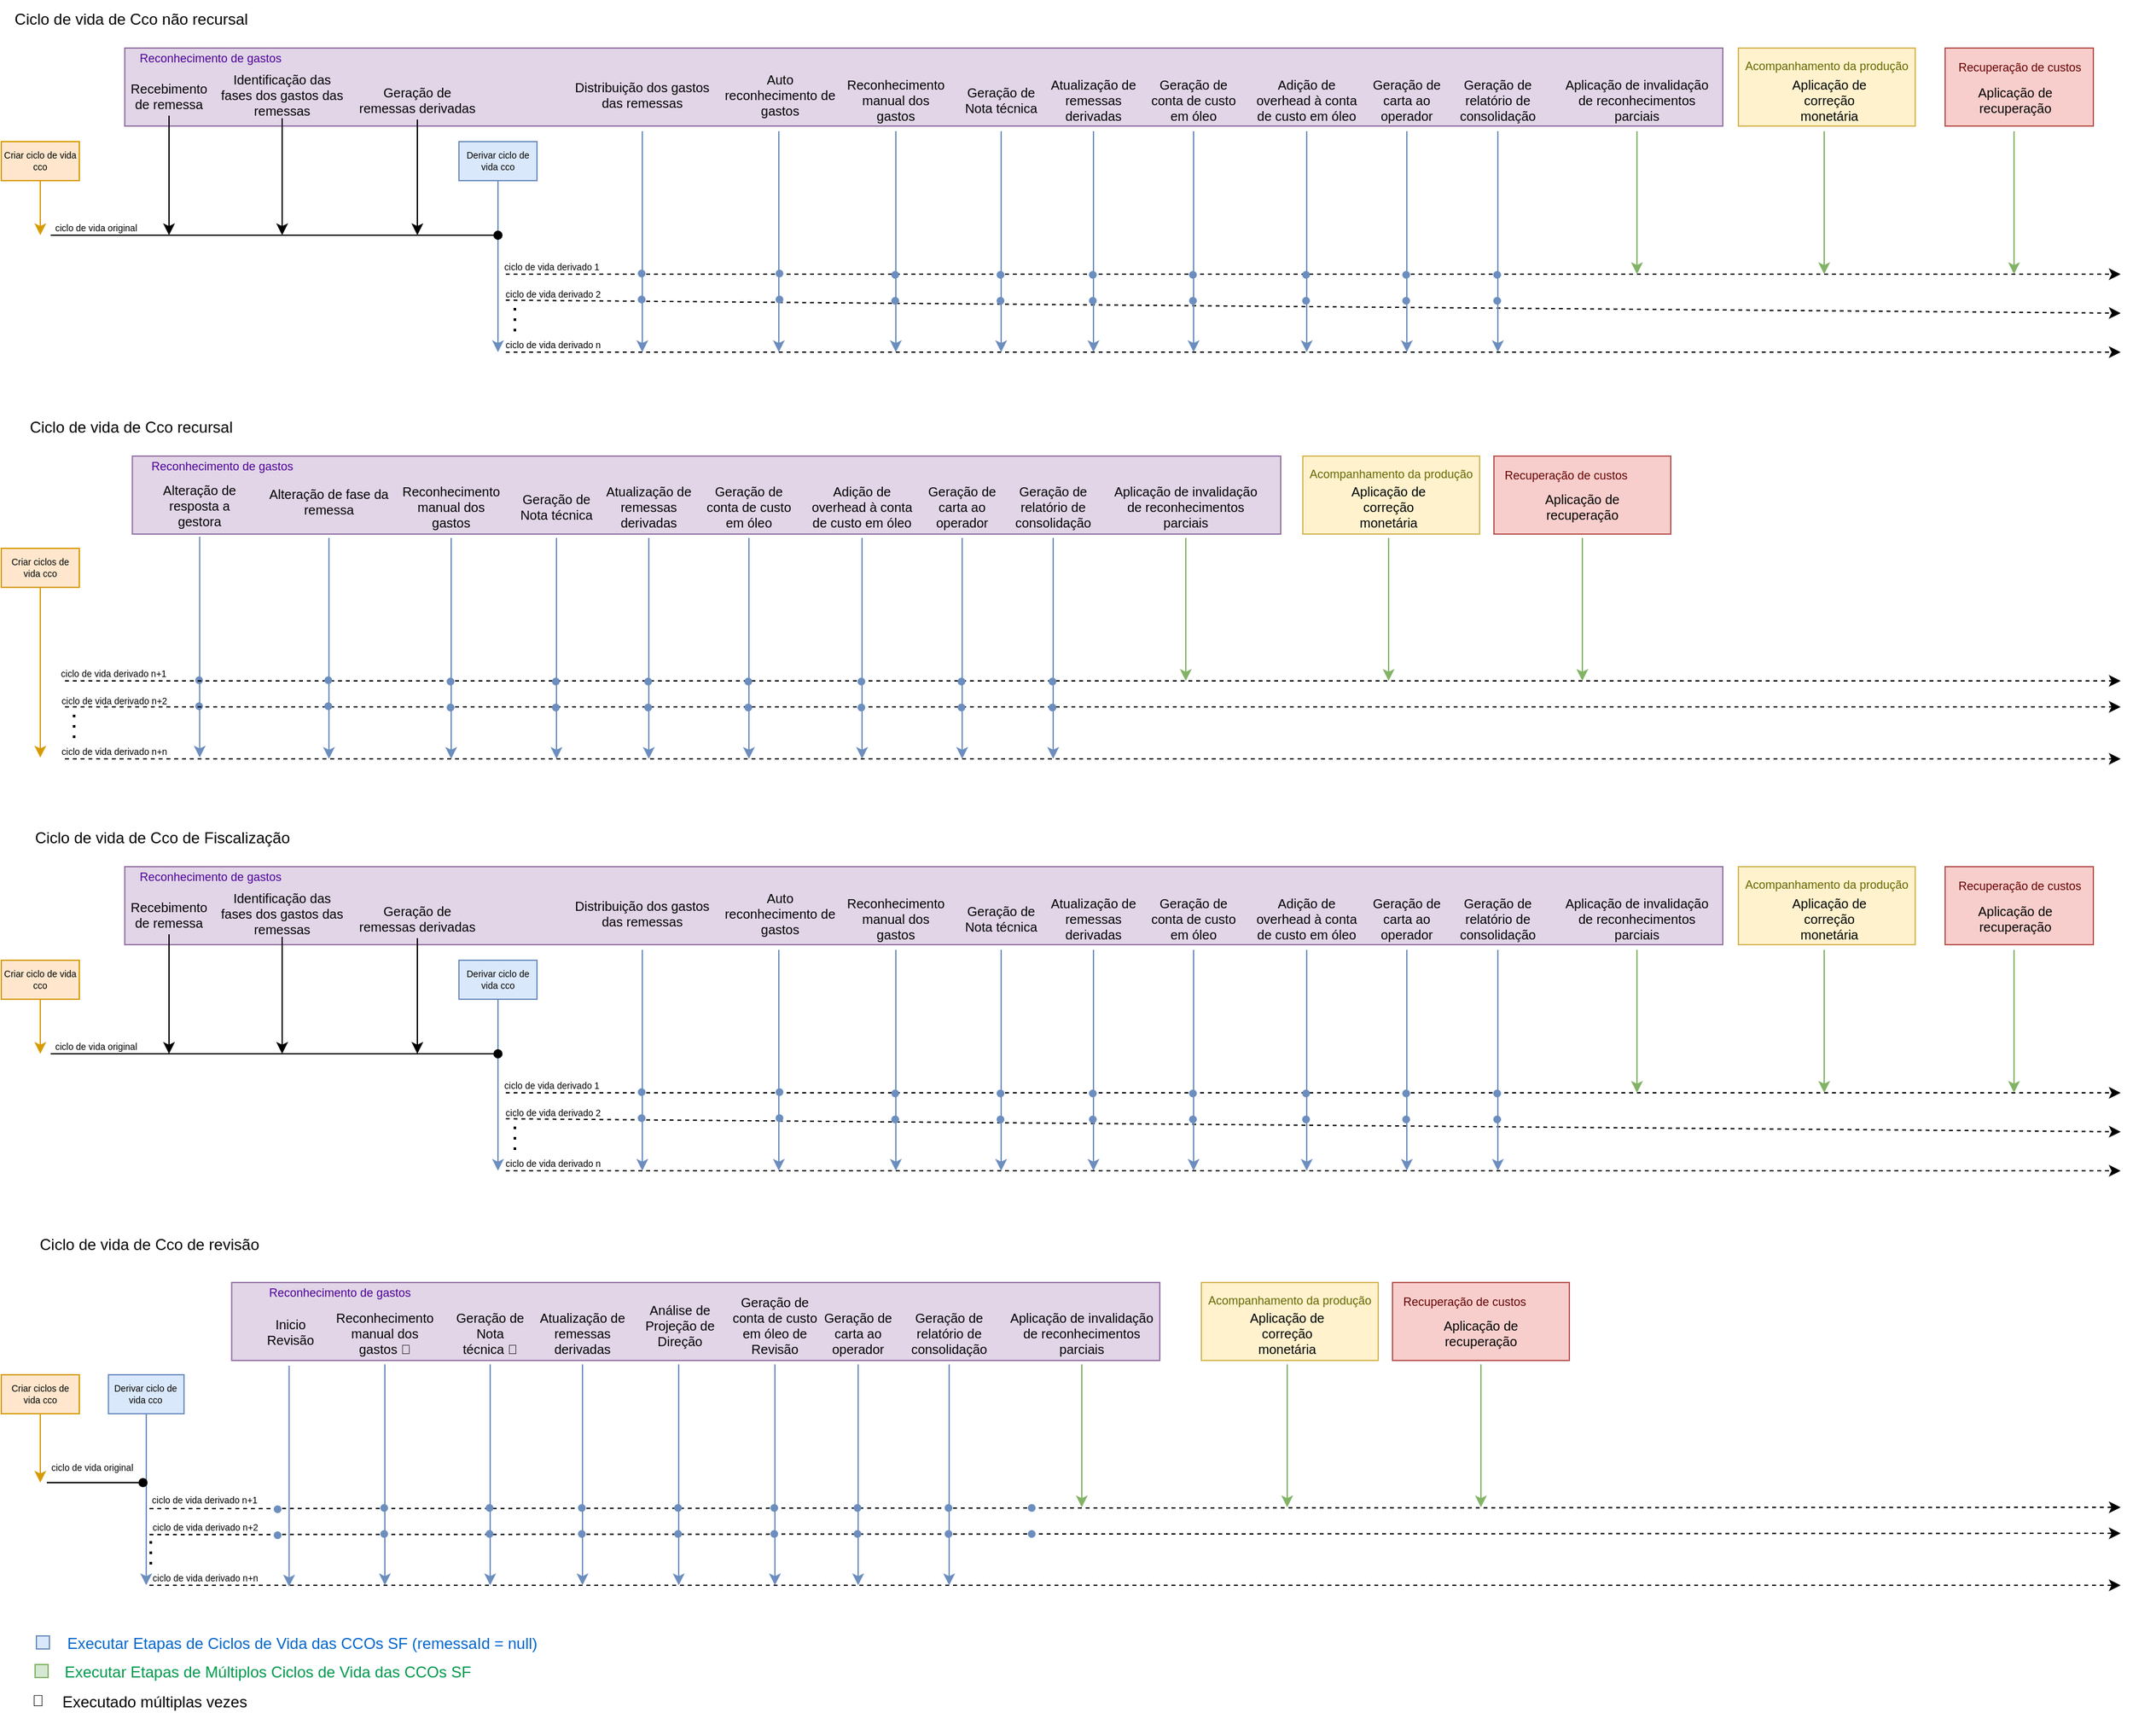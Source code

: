 <mxfile version="20.2.3" type="device"><diagram name="Página-1" id="kVMLQ94a1PMUhiLaZBbn"><mxGraphModel dx="2426" dy="1008" grid="1" gridSize="10" guides="1" tooltips="1" connect="1" arrows="1" fold="1" page="1" pageScale="1" pageWidth="827" pageHeight="1169" math="0" shadow="0"><root><mxCell id="0"/><mxCell id="1" parent="0"/><mxCell id="phdCLfx-E_bRGT8cFlxX-4" value="" style="group" parent="1" vertex="1" connectable="0"><mxGeometry x="16" y="9" width="1630" height="271" as="geometry"/></mxCell><mxCell id="zH7_hg7kADsOpUNN-RZ2-5" value="" style="rounded=0;whiteSpace=wrap;html=1;fillColor=#f8cecc;strokeColor=#b85450;" parent="phdCLfx-E_bRGT8cFlxX-4" vertex="1"><mxGeometry x="1495" y="37" width="114" height="60" as="geometry"/></mxCell><mxCell id="zH7_hg7kADsOpUNN-RZ2-14" value="" style="group" parent="phdCLfx-E_bRGT8cFlxX-4" connectable="0" vertex="1"><mxGeometry x="1336" y="36" width="136" height="61" as="geometry"/></mxCell><mxCell id="zH7_hg7kADsOpUNN-RZ2-16" value="" style="group" parent="zH7_hg7kADsOpUNN-RZ2-14" connectable="0" vertex="1"><mxGeometry width="136" height="61" as="geometry"/></mxCell><mxCell id="zH7_hg7kADsOpUNN-RZ2-9" value="" style="rounded=0;whiteSpace=wrap;html=1;fillColor=#fff2cc;strokeColor=#d6b656;" parent="zH7_hg7kADsOpUNN-RZ2-16" vertex="1"><mxGeometry y="1" width="136" height="60" as="geometry"/></mxCell><mxCell id="zH7_hg7kADsOpUNN-RZ2-10" value="Acompanhamento da produção" style="text;html=1;strokeColor=none;fillColor=none;align=center;verticalAlign=middle;whiteSpace=wrap;rounded=0;fontColor=#666600;fontSize=9;" parent="zH7_hg7kADsOpUNN-RZ2-16" vertex="1"><mxGeometry x="3" width="130" height="30" as="geometry"/></mxCell><mxCell id="zH7_hg7kADsOpUNN-RZ2-3" value="" style="group" parent="phdCLfx-E_bRGT8cFlxX-4" connectable="0" vertex="1"><mxGeometry x="80" y="30" width="1244" height="67" as="geometry"/></mxCell><mxCell id="zH7_hg7kADsOpUNN-RZ2-1" value="" style="rounded=0;whiteSpace=wrap;html=1;fillColor=#e1d5e7;strokeColor=#9673a6;" parent="zH7_hg7kADsOpUNN-RZ2-3" vertex="1"><mxGeometry x="14.962" y="7" width="1229.038" height="60" as="geometry"/></mxCell><mxCell id="zH7_hg7kADsOpUNN-RZ2-2" value="Reconhecimento de gastos" style="text;html=1;strokeColor=none;fillColor=none;align=center;verticalAlign=middle;whiteSpace=wrap;rounded=0;fontColor=#4C0099;fontSize=9;" parent="zH7_hg7kADsOpUNN-RZ2-3" vertex="1"><mxGeometry width="162.447" height="30" as="geometry"/></mxCell><mxCell id="S5n0QFg-wTJvI2XucHgD-75" style="edgeStyle=orthogonalEdgeStyle;rounded=0;orthogonalLoop=1;jettySize=auto;html=1;" parent="phdCLfx-E_bRGT8cFlxX-4" source="S5n0QFg-wTJvI2XucHgD-1" edge="1"><mxGeometry relative="1" as="geometry"><mxPoint x="129" y="181.0" as="targetPoint"/></mxGeometry></mxCell><mxCell id="S5n0QFg-wTJvI2XucHgD-1" value="Recebimento de remessa" style="text;html=1;strokeColor=none;fillColor=none;align=center;verticalAlign=middle;whiteSpace=wrap;rounded=0;fontSize=10;" parent="phdCLfx-E_bRGT8cFlxX-4" vertex="1"><mxGeometry x="99" y="59" width="60" height="30" as="geometry"/></mxCell><mxCell id="S5n0QFg-wTJvI2XucHgD-33" style="edgeStyle=orthogonalEdgeStyle;rounded=0;orthogonalLoop=1;jettySize=auto;html=1;" parent="phdCLfx-E_bRGT8cFlxX-4" edge="1"><mxGeometry relative="1" as="geometry"><mxPoint x="216" y="181" as="targetPoint"/><mxPoint x="216" y="91" as="sourcePoint"/></mxGeometry></mxCell><mxCell id="S5n0QFg-wTJvI2XucHgD-2" value="Identificação das fases dos gastos das remessas" style="text;html=1;strokeColor=none;fillColor=none;align=center;verticalAlign=middle;whiteSpace=wrap;rounded=0;fontSize=10;" parent="phdCLfx-E_bRGT8cFlxX-4" vertex="1"><mxGeometry x="166" y="58" width="100" height="30" as="geometry"/></mxCell><mxCell id="S5n0QFg-wTJvI2XucHgD-34" style="edgeStyle=orthogonalEdgeStyle;rounded=0;orthogonalLoop=1;jettySize=auto;html=1;exitX=0.5;exitY=1;exitDx=0;exitDy=0;fillColor=#dae8fc;strokeColor=#000000;" parent="phdCLfx-E_bRGT8cFlxX-4" source="S5n0QFg-wTJvI2XucHgD-5" edge="1"><mxGeometry relative="1" as="geometry"><mxPoint x="320" y="181" as="targetPoint"/><mxPoint x="320" y="31" as="sourcePoint"/></mxGeometry></mxCell><mxCell id="S5n0QFg-wTJvI2XucHgD-5" value="Geração de remessas derivadas" style="text;html=1;strokeColor=none;fillColor=none;align=center;verticalAlign=middle;whiteSpace=wrap;rounded=0;fontSize=10;" parent="phdCLfx-E_bRGT8cFlxX-4" vertex="1"><mxGeometry x="270" y="62" width="100" height="30" as="geometry"/></mxCell><mxCell id="S5n0QFg-wTJvI2XucHgD-44" style="edgeStyle=orthogonalEdgeStyle;rounded=0;orthogonalLoop=1;jettySize=auto;html=1;fillColor=#dae8fc;strokeColor=#6c8ebf;" parent="phdCLfx-E_bRGT8cFlxX-4" edge="1"><mxGeometry relative="1" as="geometry"><mxPoint x="493" y="271" as="targetPoint"/><mxPoint x="493" y="101" as="sourcePoint"/></mxGeometry></mxCell><mxCell id="S5n0QFg-wTJvI2XucHgD-6" value="Distribuição dos gastos das remessas" style="text;html=1;strokeColor=none;fillColor=none;align=center;verticalAlign=middle;whiteSpace=wrap;rounded=0;fontSize=10;" parent="phdCLfx-E_bRGT8cFlxX-4" vertex="1"><mxGeometry x="438" y="58" width="110" height="30" as="geometry"/></mxCell><mxCell id="S5n0QFg-wTJvI2XucHgD-45" style="edgeStyle=orthogonalEdgeStyle;rounded=0;orthogonalLoop=1;jettySize=auto;html=1;fillColor=#dae8fc;strokeColor=#6c8ebf;" parent="phdCLfx-E_bRGT8cFlxX-4" edge="1"><mxGeometry relative="1" as="geometry"><mxPoint x="598" y="271" as="targetPoint"/><mxPoint x="598" y="101" as="sourcePoint"/></mxGeometry></mxCell><mxCell id="S5n0QFg-wTJvI2XucHgD-8" value="Auto reconhecimento de gastos" style="text;html=1;strokeColor=none;fillColor=none;align=center;verticalAlign=middle;whiteSpace=wrap;rounded=0;fontSize=10;" parent="phdCLfx-E_bRGT8cFlxX-4" vertex="1"><mxGeometry x="554" y="58" width="90" height="30" as="geometry"/></mxCell><mxCell id="S5n0QFg-wTJvI2XucHgD-46" style="edgeStyle=orthogonalEdgeStyle;rounded=0;orthogonalLoop=1;jettySize=auto;html=1;fillColor=#dae8fc;strokeColor=#6c8ebf;" parent="phdCLfx-E_bRGT8cFlxX-4" edge="1"><mxGeometry relative="1" as="geometry"><mxPoint x="688" y="271" as="targetPoint"/><mxPoint x="688" y="101" as="sourcePoint"/></mxGeometry></mxCell><mxCell id="S5n0QFg-wTJvI2XucHgD-10" value="Reconhecimento manual dos gastos" style="text;html=1;strokeColor=none;fillColor=none;align=center;verticalAlign=middle;whiteSpace=wrap;rounded=0;fontSize=10;" parent="phdCLfx-E_bRGT8cFlxX-4" vertex="1"><mxGeometry x="658" y="62" width="60" height="30" as="geometry"/></mxCell><mxCell id="S5n0QFg-wTJvI2XucHgD-14" value="" style="endArrow=classic;html=1;rounded=0;dashed=1;" parent="phdCLfx-E_bRGT8cFlxX-4" edge="1"><mxGeometry width="50" height="50" relative="1" as="geometry"><mxPoint x="388" y="211" as="sourcePoint"/><mxPoint x="1630" y="211" as="targetPoint"/></mxGeometry></mxCell><mxCell id="S5n0QFg-wTJvI2XucHgD-15" value="" style="endArrow=classic;html=1;rounded=0;dashed=1;" parent="phdCLfx-E_bRGT8cFlxX-4" edge="1"><mxGeometry width="50" height="50" relative="1" as="geometry"><mxPoint x="388" y="231" as="sourcePoint"/><mxPoint x="1630" y="241" as="targetPoint"/></mxGeometry></mxCell><mxCell id="S5n0QFg-wTJvI2XucHgD-16" value="" style="endArrow=classic;html=1;rounded=0;dashed=1;" parent="phdCLfx-E_bRGT8cFlxX-4" edge="1"><mxGeometry width="50" height="50" relative="1" as="geometry"><mxPoint x="388" y="271" as="sourcePoint"/><mxPoint x="1630" y="271" as="targetPoint"/></mxGeometry></mxCell><mxCell id="S5n0QFg-wTJvI2XucHgD-17" value="" style="endArrow=none;dashed=1;html=1;dashPattern=1 3;strokeWidth=2;rounded=0;" parent="phdCLfx-E_bRGT8cFlxX-4" edge="1"><mxGeometry width="50" height="50" relative="1" as="geometry"><mxPoint x="395" y="255" as="sourcePoint"/><mxPoint x="395" y="235" as="targetPoint"/></mxGeometry></mxCell><mxCell id="S5n0QFg-wTJvI2XucHgD-76" style="edgeStyle=orthogonalEdgeStyle;rounded=0;orthogonalLoop=1;jettySize=auto;html=1;fillColor=#ffe6cc;strokeColor=#d79b00;" parent="phdCLfx-E_bRGT8cFlxX-4" source="S5n0QFg-wTJvI2XucHgD-30" edge="1"><mxGeometry relative="1" as="geometry"><mxPoint x="30" y="181.0" as="targetPoint"/></mxGeometry></mxCell><mxCell id="S5n0QFg-wTJvI2XucHgD-30" value="Criar ciclo de vida cco" style="text;html=1;align=center;verticalAlign=middle;whiteSpace=wrap;rounded=0;fontSize=7;strokeColor=#d79b00;fillColor=#ffe6cc;" parent="phdCLfx-E_bRGT8cFlxX-4" vertex="1"><mxGeometry y="109" width="60" height="30" as="geometry"/></mxCell><mxCell id="S5n0QFg-wTJvI2XucHgD-47" style="edgeStyle=orthogonalEdgeStyle;rounded=0;orthogonalLoop=1;jettySize=auto;html=1;fillColor=#dae8fc;strokeColor=#6c8ebf;" parent="phdCLfx-E_bRGT8cFlxX-4" source="S5n0QFg-wTJvI2XucHgD-35" edge="1"><mxGeometry relative="1" as="geometry"><mxPoint x="382" y="271" as="targetPoint"/></mxGeometry></mxCell><mxCell id="S5n0QFg-wTJvI2XucHgD-35" value="Derivar ciclo de vida cco" style="text;html=1;align=center;verticalAlign=middle;whiteSpace=wrap;rounded=0;fontSize=7;strokeColor=#6c8ebf;fillColor=#dae8fc;" parent="phdCLfx-E_bRGT8cFlxX-4" vertex="1"><mxGeometry x="352" y="109" width="60" height="30" as="geometry"/></mxCell><mxCell id="S5n0QFg-wTJvI2XucHgD-36" value="ciclo de vida original" style="text;html=1;strokeColor=none;fillColor=none;align=center;verticalAlign=middle;whiteSpace=wrap;rounded=0;fontSize=7;" parent="phdCLfx-E_bRGT8cFlxX-4" vertex="1"><mxGeometry x="36" y="171" width="74" height="10" as="geometry"/></mxCell><mxCell id="S5n0QFg-wTJvI2XucHgD-38" value="ciclo de vida derivado 1" style="text;html=1;strokeColor=none;fillColor=none;align=center;verticalAlign=middle;whiteSpace=wrap;rounded=0;fontSize=7;" parent="phdCLfx-E_bRGT8cFlxX-4" vertex="1"><mxGeometry x="382" y="201" width="83" height="10" as="geometry"/></mxCell><mxCell id="S5n0QFg-wTJvI2XucHgD-42" value="ciclo de vida derivado 2" style="text;html=1;strokeColor=none;fillColor=none;align=center;verticalAlign=middle;whiteSpace=wrap;rounded=0;fontSize=7;" parent="phdCLfx-E_bRGT8cFlxX-4" vertex="1"><mxGeometry x="383" y="222" width="83" height="10" as="geometry"/></mxCell><mxCell id="S5n0QFg-wTJvI2XucHgD-43" value="ciclo de vida derivado n" style="text;html=1;strokeColor=none;fillColor=none;align=center;verticalAlign=middle;whiteSpace=wrap;rounded=0;fontSize=7;" parent="phdCLfx-E_bRGT8cFlxX-4" vertex="1"><mxGeometry x="383" y="261" width="83" height="10" as="geometry"/></mxCell><mxCell id="S5n0QFg-wTJvI2XucHgD-13" value="" style="endArrow=oval;html=1;rounded=0;exitX=0;exitY=1;exitDx=0;exitDy=0;endFill=1;" parent="phdCLfx-E_bRGT8cFlxX-4" edge="1"><mxGeometry width="50" height="50" relative="1" as="geometry"><mxPoint x="38" y="181.0" as="sourcePoint"/><mxPoint x="382" y="181" as="targetPoint"/></mxGeometry></mxCell><mxCell id="S5n0QFg-wTJvI2XucHgD-49" style="edgeStyle=orthogonalEdgeStyle;rounded=0;orthogonalLoop=1;jettySize=auto;html=1;fillColor=#dae8fc;strokeColor=#6c8ebf;" parent="phdCLfx-E_bRGT8cFlxX-4" edge="1"><mxGeometry relative="1" as="geometry"><mxPoint x="769" y="271" as="targetPoint"/><mxPoint x="769" y="101" as="sourcePoint"/></mxGeometry></mxCell><mxCell id="S5n0QFg-wTJvI2XucHgD-50" value="Geração de Nota técnica" style="text;html=1;strokeColor=none;fillColor=none;align=center;verticalAlign=middle;whiteSpace=wrap;rounded=0;fontSize=10;" parent="phdCLfx-E_bRGT8cFlxX-4" vertex="1"><mxGeometry x="739" y="62" width="60" height="30" as="geometry"/></mxCell><mxCell id="S5n0QFg-wTJvI2XucHgD-53" value="" style="group" parent="phdCLfx-E_bRGT8cFlxX-4" connectable="0" vertex="1"><mxGeometry x="490" y="208" width="5" height="25" as="geometry"/></mxCell><mxCell id="S5n0QFg-wTJvI2XucHgD-54" value="" style="group" parent="S5n0QFg-wTJvI2XucHgD-53" connectable="0" vertex="1"><mxGeometry width="5" height="25" as="geometry"/></mxCell><mxCell id="S5n0QFg-wTJvI2XucHgD-51" value="" style="ellipse;whiteSpace=wrap;html=1;fillColor=#6C8EBF;strokeColor=#6c8ebf;" parent="S5n0QFg-wTJvI2XucHgD-54" vertex="1"><mxGeometry width="5" height="5" as="geometry"/></mxCell><mxCell id="S5n0QFg-wTJvI2XucHgD-52" value="" style="ellipse;whiteSpace=wrap;html=1;fillColor=#6C8EBF;strokeColor=#6c8ebf;" parent="S5n0QFg-wTJvI2XucHgD-54" vertex="1"><mxGeometry y="20" width="5" height="5" as="geometry"/></mxCell><mxCell id="S5n0QFg-wTJvI2XucHgD-58" value="" style="group" parent="phdCLfx-E_bRGT8cFlxX-4" connectable="0" vertex="1"><mxGeometry x="596" y="208" width="5" height="25" as="geometry"/></mxCell><mxCell id="S5n0QFg-wTJvI2XucHgD-59" value="" style="ellipse;whiteSpace=wrap;html=1;fillColor=#6C8EBF;strokeColor=#6c8ebf;" parent="S5n0QFg-wTJvI2XucHgD-58" vertex="1"><mxGeometry width="5" height="5" as="geometry"/></mxCell><mxCell id="S5n0QFg-wTJvI2XucHgD-60" value="" style="ellipse;whiteSpace=wrap;html=1;fillColor=#6C8EBF;strokeColor=#6c8ebf;" parent="S5n0QFg-wTJvI2XucHgD-58" vertex="1"><mxGeometry y="20" width="5" height="5" as="geometry"/></mxCell><mxCell id="S5n0QFg-wTJvI2XucHgD-61" value="" style="group" parent="phdCLfx-E_bRGT8cFlxX-4" connectable="0" vertex="1"><mxGeometry x="685" y="209" width="5" height="25" as="geometry"/></mxCell><mxCell id="S5n0QFg-wTJvI2XucHgD-62" value="" style="ellipse;whiteSpace=wrap;html=1;fillColor=#6C8EBF;strokeColor=#6c8ebf;" parent="S5n0QFg-wTJvI2XucHgD-61" vertex="1"><mxGeometry width="5" height="5" as="geometry"/></mxCell><mxCell id="S5n0QFg-wTJvI2XucHgD-63" value="" style="ellipse;whiteSpace=wrap;html=1;fillColor=#6C8EBF;strokeColor=#6c8ebf;" parent="S5n0QFg-wTJvI2XucHgD-61" vertex="1"><mxGeometry y="20" width="5" height="5" as="geometry"/></mxCell><mxCell id="S5n0QFg-wTJvI2XucHgD-67" value="" style="group" parent="phdCLfx-E_bRGT8cFlxX-4" connectable="0" vertex="1"><mxGeometry x="766" y="209" width="5" height="25" as="geometry"/></mxCell><mxCell id="S5n0QFg-wTJvI2XucHgD-68" value="" style="ellipse;whiteSpace=wrap;html=1;fillColor=#6C8EBF;strokeColor=#6c8ebf;" parent="S5n0QFg-wTJvI2XucHgD-67" vertex="1"><mxGeometry width="5" height="5" as="geometry"/></mxCell><mxCell id="S5n0QFg-wTJvI2XucHgD-69" value="" style="ellipse;whiteSpace=wrap;html=1;fillColor=#6C8EBF;strokeColor=#6c8ebf;" parent="S5n0QFg-wTJvI2XucHgD-67" vertex="1"><mxGeometry y="20" width="5" height="5" as="geometry"/></mxCell><mxCell id="S5n0QFg-wTJvI2XucHgD-182" value="" style="group" parent="phdCLfx-E_bRGT8cFlxX-4" connectable="0" vertex="1"><mxGeometry x="1051" y="62" width="60" height="209" as="geometry"/></mxCell><mxCell id="S5n0QFg-wTJvI2XucHgD-70" style="edgeStyle=orthogonalEdgeStyle;rounded=0;orthogonalLoop=1;jettySize=auto;html=1;fillColor=#dae8fc;strokeColor=#6c8ebf;" parent="S5n0QFg-wTJvI2XucHgD-182" edge="1"><mxGeometry relative="1" as="geometry"><mxPoint x="30" y="209" as="targetPoint"/><mxPoint x="30" y="39" as="sourcePoint"/></mxGeometry></mxCell><mxCell id="S5n0QFg-wTJvI2XucHgD-71" value="Geração de carta ao operador" style="text;html=1;strokeColor=none;fillColor=none;align=center;verticalAlign=middle;whiteSpace=wrap;rounded=0;fontSize=10;" parent="S5n0QFg-wTJvI2XucHgD-182" vertex="1"><mxGeometry width="60" height="30" as="geometry"/></mxCell><mxCell id="S5n0QFg-wTJvI2XucHgD-72" value="" style="group" parent="S5n0QFg-wTJvI2XucHgD-182" connectable="0" vertex="1"><mxGeometry x="27" y="147" width="5" height="25" as="geometry"/></mxCell><mxCell id="S5n0QFg-wTJvI2XucHgD-73" value="" style="ellipse;whiteSpace=wrap;html=1;fillColor=#6C8EBF;strokeColor=#6c8ebf;" parent="S5n0QFg-wTJvI2XucHgD-72" vertex="1"><mxGeometry width="5" height="5" as="geometry"/></mxCell><mxCell id="S5n0QFg-wTJvI2XucHgD-74" value="" style="ellipse;whiteSpace=wrap;html=1;fillColor=#6C8EBF;strokeColor=#6c8ebf;" parent="S5n0QFg-wTJvI2XucHgD-72" vertex="1"><mxGeometry y="20" width="5" height="5" as="geometry"/></mxCell><mxCell id="S5n0QFg-wTJvI2XucHgD-183" value="" style="group" parent="phdCLfx-E_bRGT8cFlxX-4" connectable="0" vertex="1"><mxGeometry x="810" y="62" width="70" height="209" as="geometry"/></mxCell><mxCell id="S5n0QFg-wTJvI2XucHgD-184" style="edgeStyle=orthogonalEdgeStyle;rounded=0;orthogonalLoop=1;jettySize=auto;html=1;fillColor=#dae8fc;strokeColor=#6c8ebf;" parent="S5n0QFg-wTJvI2XucHgD-183" edge="1"><mxGeometry relative="1" as="geometry"><mxPoint x="30" y="209" as="targetPoint"/><mxPoint x="30" y="39" as="sourcePoint"/></mxGeometry></mxCell><mxCell id="S5n0QFg-wTJvI2XucHgD-185" value="Atualização de remessas derivadas" style="text;html=1;strokeColor=none;fillColor=none;align=center;verticalAlign=middle;whiteSpace=wrap;rounded=0;fontSize=10;" parent="S5n0QFg-wTJvI2XucHgD-183" vertex="1"><mxGeometry x="-5" width="70" height="30" as="geometry"/></mxCell><mxCell id="S5n0QFg-wTJvI2XucHgD-186" value="" style="group" parent="S5n0QFg-wTJvI2XucHgD-183" connectable="0" vertex="1"><mxGeometry x="27" y="147" width="5" height="25" as="geometry"/></mxCell><mxCell id="S5n0QFg-wTJvI2XucHgD-187" value="" style="ellipse;whiteSpace=wrap;html=1;fillColor=#6C8EBF;strokeColor=#6c8ebf;" parent="S5n0QFg-wTJvI2XucHgD-186" vertex="1"><mxGeometry width="5" height="5" as="geometry"/></mxCell><mxCell id="S5n0QFg-wTJvI2XucHgD-188" value="" style="ellipse;whiteSpace=wrap;html=1;fillColor=#6C8EBF;strokeColor=#6c8ebf;" parent="S5n0QFg-wTJvI2XucHgD-186" vertex="1"><mxGeometry y="20" width="5" height="5" as="geometry"/></mxCell><mxCell id="S5n0QFg-wTJvI2XucHgD-189" value="" style="group" parent="phdCLfx-E_bRGT8cFlxX-4" connectable="0" vertex="1"><mxGeometry x="887" y="62" width="60" height="209" as="geometry"/></mxCell><mxCell id="S5n0QFg-wTJvI2XucHgD-190" style="edgeStyle=orthogonalEdgeStyle;rounded=0;orthogonalLoop=1;jettySize=auto;html=1;fillColor=#dae8fc;strokeColor=#6c8ebf;" parent="S5n0QFg-wTJvI2XucHgD-189" edge="1"><mxGeometry relative="1" as="geometry"><mxPoint x="30" y="209" as="targetPoint"/><mxPoint x="30" y="39" as="sourcePoint"/></mxGeometry></mxCell><mxCell id="S5n0QFg-wTJvI2XucHgD-191" value="Geração de conta de custo em óleo" style="text;html=1;strokeColor=none;fillColor=none;align=center;verticalAlign=middle;whiteSpace=wrap;rounded=0;fontSize=10;" parent="S5n0QFg-wTJvI2XucHgD-189" vertex="1"><mxGeometry x="-5" width="70" height="30" as="geometry"/></mxCell><mxCell id="S5n0QFg-wTJvI2XucHgD-192" value="" style="group" parent="S5n0QFg-wTJvI2XucHgD-189" connectable="0" vertex="1"><mxGeometry x="27" y="147" width="5" height="25" as="geometry"/></mxCell><mxCell id="S5n0QFg-wTJvI2XucHgD-193" value="" style="ellipse;whiteSpace=wrap;html=1;fillColor=#6C8EBF;strokeColor=#6c8ebf;" parent="S5n0QFg-wTJvI2XucHgD-192" vertex="1"><mxGeometry width="5" height="5" as="geometry"/></mxCell><mxCell id="S5n0QFg-wTJvI2XucHgD-194" value="" style="ellipse;whiteSpace=wrap;html=1;fillColor=#6C8EBF;strokeColor=#6c8ebf;" parent="S5n0QFg-wTJvI2XucHgD-192" vertex="1"><mxGeometry y="20" width="5" height="5" as="geometry"/></mxCell><mxCell id="S5n0QFg-wTJvI2XucHgD-195" value="" style="group" parent="phdCLfx-E_bRGT8cFlxX-4" connectable="0" vertex="1"><mxGeometry x="974" y="62" width="60" height="209" as="geometry"/></mxCell><mxCell id="S5n0QFg-wTJvI2XucHgD-196" style="edgeStyle=orthogonalEdgeStyle;rounded=0;orthogonalLoop=1;jettySize=auto;html=1;fillColor=#dae8fc;strokeColor=#6c8ebf;" parent="S5n0QFg-wTJvI2XucHgD-195" edge="1"><mxGeometry relative="1" as="geometry"><mxPoint x="30" y="209" as="targetPoint"/><mxPoint x="30" y="39" as="sourcePoint"/></mxGeometry></mxCell><mxCell id="S5n0QFg-wTJvI2XucHgD-197" value="Adição de overhead à conta de custo em óleo" style="text;html=1;strokeColor=none;fillColor=none;align=center;verticalAlign=middle;whiteSpace=wrap;rounded=0;fontSize=10;" parent="S5n0QFg-wTJvI2XucHgD-195" vertex="1"><mxGeometry x="-10" width="80" height="30" as="geometry"/></mxCell><mxCell id="S5n0QFg-wTJvI2XucHgD-198" value="" style="group" parent="S5n0QFg-wTJvI2XucHgD-195" connectable="0" vertex="1"><mxGeometry x="27" y="147" width="5" height="25" as="geometry"/></mxCell><mxCell id="S5n0QFg-wTJvI2XucHgD-199" value="" style="ellipse;whiteSpace=wrap;html=1;fillColor=#6C8EBF;strokeColor=#6c8ebf;" parent="S5n0QFg-wTJvI2XucHgD-198" vertex="1"><mxGeometry width="5" height="5" as="geometry"/></mxCell><mxCell id="S5n0QFg-wTJvI2XucHgD-200" value="" style="ellipse;whiteSpace=wrap;html=1;fillColor=#6C8EBF;strokeColor=#6c8ebf;" parent="S5n0QFg-wTJvI2XucHgD-198" vertex="1"><mxGeometry y="20" width="5" height="5" as="geometry"/></mxCell><mxCell id="S5n0QFg-wTJvI2XucHgD-201" value="" style="group" parent="phdCLfx-E_bRGT8cFlxX-4" connectable="0" vertex="1"><mxGeometry x="1121" y="62" width="60" height="209" as="geometry"/></mxCell><mxCell id="S5n0QFg-wTJvI2XucHgD-202" style="edgeStyle=orthogonalEdgeStyle;rounded=0;orthogonalLoop=1;jettySize=auto;html=1;fillColor=#dae8fc;strokeColor=#6c8ebf;" parent="S5n0QFg-wTJvI2XucHgD-201" edge="1"><mxGeometry relative="1" as="geometry"><mxPoint x="30" y="209" as="targetPoint"/><mxPoint x="30" y="39" as="sourcePoint"/></mxGeometry></mxCell><mxCell id="S5n0QFg-wTJvI2XucHgD-203" value="Geração de relatório de consolidação" style="text;html=1;strokeColor=none;fillColor=none;align=center;verticalAlign=middle;whiteSpace=wrap;rounded=0;fontSize=10;" parent="S5n0QFg-wTJvI2XucHgD-201" vertex="1"><mxGeometry width="60" height="30" as="geometry"/></mxCell><mxCell id="S5n0QFg-wTJvI2XucHgD-204" value="" style="group" parent="S5n0QFg-wTJvI2XucHgD-201" connectable="0" vertex="1"><mxGeometry x="27" y="147" width="5" height="25" as="geometry"/></mxCell><mxCell id="S5n0QFg-wTJvI2XucHgD-205" value="" style="ellipse;whiteSpace=wrap;html=1;fillColor=#6C8EBF;strokeColor=#6c8ebf;" parent="S5n0QFg-wTJvI2XucHgD-204" vertex="1"><mxGeometry width="5" height="5" as="geometry"/></mxCell><mxCell id="S5n0QFg-wTJvI2XucHgD-206" value="" style="ellipse;whiteSpace=wrap;html=1;fillColor=#6C8EBF;strokeColor=#6c8ebf;" parent="S5n0QFg-wTJvI2XucHgD-204" vertex="1"><mxGeometry y="20" width="5" height="5" as="geometry"/></mxCell><mxCell id="S5n0QFg-wTJvI2XucHgD-256" value="" style="group" parent="phdCLfx-E_bRGT8cFlxX-4" connectable="0" vertex="1"><mxGeometry x="1198" y="62" width="120" height="149" as="geometry"/></mxCell><mxCell id="S5n0QFg-wTJvI2XucHgD-251" style="edgeStyle=orthogonalEdgeStyle;rounded=0;orthogonalLoop=1;jettySize=auto;html=1;fillColor=#d5e8d4;strokeColor=#82b366;" parent="S5n0QFg-wTJvI2XucHgD-256" edge="1"><mxGeometry relative="1" as="geometry"><mxPoint x="60" y="149" as="targetPoint"/><mxPoint x="60" y="39" as="sourcePoint"/></mxGeometry></mxCell><mxCell id="S5n0QFg-wTJvI2XucHgD-221" value="Aplicação de invalidação de reconhecimentos parciais" style="text;html=1;strokeColor=none;fillColor=none;align=center;verticalAlign=middle;whiteSpace=wrap;rounded=0;fontSize=10;" parent="S5n0QFg-wTJvI2XucHgD-256" vertex="1"><mxGeometry width="120" height="30" as="geometry"/></mxCell><mxCell id="S5n0QFg-wTJvI2XucHgD-355" value="Ciclo de vida de Cco não recursal" style="text;html=1;strokeColor=none;fillColor=none;align=center;verticalAlign=middle;whiteSpace=wrap;rounded=0;" parent="phdCLfx-E_bRGT8cFlxX-4" vertex="1"><mxGeometry width="200" height="30" as="geometry"/></mxCell><mxCell id="S5n0QFg-wTJvI2XucHgD-255" style="edgeStyle=orthogonalEdgeStyle;rounded=0;orthogonalLoop=1;jettySize=auto;html=1;fillColor=#d5e8d4;strokeColor=#82b366;" parent="phdCLfx-E_bRGT8cFlxX-4" edge="1"><mxGeometry relative="1" as="geometry"><mxPoint x="1548" y="211" as="targetPoint"/><mxPoint x="1548" y="101" as="sourcePoint"/></mxGeometry></mxCell><mxCell id="S5n0QFg-wTJvI2XucHgD-239" value="Aplicação de recuperação" style="text;html=1;strokeColor=none;fillColor=none;align=center;verticalAlign=middle;whiteSpace=wrap;rounded=0;fontSize=10;" parent="phdCLfx-E_bRGT8cFlxX-4" vertex="1"><mxGeometry x="1519" y="62" width="60" height="30" as="geometry"/></mxCell><mxCell id="S5n0QFg-wTJvI2XucHgD-254" style="edgeStyle=orthogonalEdgeStyle;rounded=0;orthogonalLoop=1;jettySize=auto;html=1;fillColor=#d5e8d4;strokeColor=#82b366;" parent="phdCLfx-E_bRGT8cFlxX-4" edge="1"><mxGeometry relative="1" as="geometry"><mxPoint x="1402" y="211" as="targetPoint"/><mxPoint x="1402" y="101" as="sourcePoint"/></mxGeometry></mxCell><mxCell id="S5n0QFg-wTJvI2XucHgD-227" value="Aplicação de correção monetária" style="text;html=1;strokeColor=none;fillColor=none;align=center;verticalAlign=middle;whiteSpace=wrap;rounded=0;fontSize=10;" parent="phdCLfx-E_bRGT8cFlxX-4" vertex="1"><mxGeometry x="1376" y="62" width="60" height="30" as="geometry"/></mxCell><mxCell id="zH7_hg7kADsOpUNN-RZ2-6" value="Recuperação de custos" style="text;html=1;strokeColor=none;fillColor=none;align=center;verticalAlign=middle;whiteSpace=wrap;rounded=0;fontColor=#660000;fontSize=9;" parent="phdCLfx-E_bRGT8cFlxX-4" vertex="1"><mxGeometry x="1501.51" y="37" width="101.49" height="30" as="geometry"/></mxCell><mxCell id="phdCLfx-E_bRGT8cFlxX-5" value="" style="group" parent="1" vertex="1" connectable="0"><mxGeometry x="16" y="639" width="1630" height="271" as="geometry"/></mxCell><mxCell id="rjcb3Aboe27hhXXwNAQ9-413" value="" style="rounded=0;whiteSpace=wrap;html=1;fillColor=#f8cecc;strokeColor=#b85450;" parent="phdCLfx-E_bRGT8cFlxX-5" vertex="1"><mxGeometry x="1495" y="37" width="114" height="60" as="geometry"/></mxCell><mxCell id="rjcb3Aboe27hhXXwNAQ9-414" value="" style="group" parent="phdCLfx-E_bRGT8cFlxX-5" connectable="0" vertex="1"><mxGeometry x="1336" y="36" width="136" height="61" as="geometry"/></mxCell><mxCell id="rjcb3Aboe27hhXXwNAQ9-415" value="" style="group" parent="rjcb3Aboe27hhXXwNAQ9-414" connectable="0" vertex="1"><mxGeometry width="136" height="61" as="geometry"/></mxCell><mxCell id="rjcb3Aboe27hhXXwNAQ9-416" value="" style="rounded=0;whiteSpace=wrap;html=1;fillColor=#fff2cc;strokeColor=#d6b656;" parent="rjcb3Aboe27hhXXwNAQ9-415" vertex="1"><mxGeometry y="1" width="136" height="60" as="geometry"/></mxCell><mxCell id="rjcb3Aboe27hhXXwNAQ9-417" value="Acompanhamento da produção" style="text;html=1;strokeColor=none;fillColor=none;align=center;verticalAlign=middle;whiteSpace=wrap;rounded=0;fontColor=#666600;fontSize=9;" parent="rjcb3Aboe27hhXXwNAQ9-415" vertex="1"><mxGeometry x="3" width="130" height="30" as="geometry"/></mxCell><mxCell id="rjcb3Aboe27hhXXwNAQ9-418" value="" style="group" parent="phdCLfx-E_bRGT8cFlxX-5" connectable="0" vertex="1"><mxGeometry x="80" y="30" width="1244" height="67" as="geometry"/></mxCell><mxCell id="rjcb3Aboe27hhXXwNAQ9-419" value="" style="rounded=0;whiteSpace=wrap;html=1;fillColor=#e1d5e7;strokeColor=#9673a6;" parent="rjcb3Aboe27hhXXwNAQ9-418" vertex="1"><mxGeometry x="14.962" y="7" width="1229.038" height="60" as="geometry"/></mxCell><mxCell id="rjcb3Aboe27hhXXwNAQ9-420" value="Reconhecimento de gastos" style="text;html=1;strokeColor=none;fillColor=none;align=center;verticalAlign=middle;whiteSpace=wrap;rounded=0;fontColor=#4C0099;fontSize=9;" parent="rjcb3Aboe27hhXXwNAQ9-418" vertex="1"><mxGeometry width="162.447" height="30" as="geometry"/></mxCell><mxCell id="rjcb3Aboe27hhXXwNAQ9-421" style="edgeStyle=orthogonalEdgeStyle;rounded=0;orthogonalLoop=1;jettySize=auto;html=1;" parent="phdCLfx-E_bRGT8cFlxX-5" source="rjcb3Aboe27hhXXwNAQ9-422" edge="1"><mxGeometry relative="1" as="geometry"><mxPoint x="129" y="181" as="targetPoint"/></mxGeometry></mxCell><mxCell id="rjcb3Aboe27hhXXwNAQ9-422" value="Recebimento de remessa" style="text;html=1;strokeColor=none;fillColor=none;align=center;verticalAlign=middle;whiteSpace=wrap;rounded=0;fontSize=10;" parent="phdCLfx-E_bRGT8cFlxX-5" vertex="1"><mxGeometry x="99" y="59" width="60" height="30" as="geometry"/></mxCell><mxCell id="rjcb3Aboe27hhXXwNAQ9-423" style="edgeStyle=orthogonalEdgeStyle;rounded=0;orthogonalLoop=1;jettySize=auto;html=1;" parent="phdCLfx-E_bRGT8cFlxX-5" edge="1"><mxGeometry relative="1" as="geometry"><mxPoint x="216" y="181" as="targetPoint"/><mxPoint x="216" y="91" as="sourcePoint"/></mxGeometry></mxCell><mxCell id="rjcb3Aboe27hhXXwNAQ9-424" value="Identificação das fases dos gastos das remessas" style="text;html=1;strokeColor=none;fillColor=none;align=center;verticalAlign=middle;whiteSpace=wrap;rounded=0;fontSize=10;" parent="phdCLfx-E_bRGT8cFlxX-5" vertex="1"><mxGeometry x="166" y="58" width="100" height="30" as="geometry"/></mxCell><mxCell id="rjcb3Aboe27hhXXwNAQ9-425" style="edgeStyle=orthogonalEdgeStyle;rounded=0;orthogonalLoop=1;jettySize=auto;html=1;exitX=0.5;exitY=1;exitDx=0;exitDy=0;fillColor=#dae8fc;strokeColor=#000000;" parent="phdCLfx-E_bRGT8cFlxX-5" source="rjcb3Aboe27hhXXwNAQ9-426" edge="1"><mxGeometry relative="1" as="geometry"><mxPoint x="320" y="181" as="targetPoint"/><mxPoint x="320" y="31" as="sourcePoint"/></mxGeometry></mxCell><mxCell id="rjcb3Aboe27hhXXwNAQ9-426" value="Geração de remessas derivadas" style="text;html=1;strokeColor=none;fillColor=none;align=center;verticalAlign=middle;whiteSpace=wrap;rounded=0;fontSize=10;" parent="phdCLfx-E_bRGT8cFlxX-5" vertex="1"><mxGeometry x="270" y="62" width="100" height="30" as="geometry"/></mxCell><mxCell id="rjcb3Aboe27hhXXwNAQ9-427" style="edgeStyle=orthogonalEdgeStyle;rounded=0;orthogonalLoop=1;jettySize=auto;html=1;fillColor=#dae8fc;strokeColor=#6c8ebf;" parent="phdCLfx-E_bRGT8cFlxX-5" edge="1"><mxGeometry relative="1" as="geometry"><mxPoint x="493" y="271" as="targetPoint"/><mxPoint x="493" y="101" as="sourcePoint"/></mxGeometry></mxCell><mxCell id="rjcb3Aboe27hhXXwNAQ9-428" value="Distribuição dos gastos das remessas" style="text;html=1;strokeColor=none;fillColor=none;align=center;verticalAlign=middle;whiteSpace=wrap;rounded=0;fontSize=10;" parent="phdCLfx-E_bRGT8cFlxX-5" vertex="1"><mxGeometry x="438" y="58" width="110" height="30" as="geometry"/></mxCell><mxCell id="rjcb3Aboe27hhXXwNAQ9-429" style="edgeStyle=orthogonalEdgeStyle;rounded=0;orthogonalLoop=1;jettySize=auto;html=1;fillColor=#dae8fc;strokeColor=#6c8ebf;" parent="phdCLfx-E_bRGT8cFlxX-5" edge="1"><mxGeometry relative="1" as="geometry"><mxPoint x="598" y="271" as="targetPoint"/><mxPoint x="598" y="101" as="sourcePoint"/></mxGeometry></mxCell><mxCell id="rjcb3Aboe27hhXXwNAQ9-430" value="Auto reconhecimento de gastos" style="text;html=1;strokeColor=none;fillColor=none;align=center;verticalAlign=middle;whiteSpace=wrap;rounded=0;fontSize=10;" parent="phdCLfx-E_bRGT8cFlxX-5" vertex="1"><mxGeometry x="554" y="58" width="90" height="30" as="geometry"/></mxCell><mxCell id="rjcb3Aboe27hhXXwNAQ9-431" style="edgeStyle=orthogonalEdgeStyle;rounded=0;orthogonalLoop=1;jettySize=auto;html=1;fillColor=#dae8fc;strokeColor=#6c8ebf;" parent="phdCLfx-E_bRGT8cFlxX-5" edge="1"><mxGeometry relative="1" as="geometry"><mxPoint x="688" y="271" as="targetPoint"/><mxPoint x="688" y="101" as="sourcePoint"/></mxGeometry></mxCell><mxCell id="rjcb3Aboe27hhXXwNAQ9-432" value="Reconhecimento manual dos gastos" style="text;html=1;strokeColor=none;fillColor=none;align=center;verticalAlign=middle;whiteSpace=wrap;rounded=0;fontSize=10;" parent="phdCLfx-E_bRGT8cFlxX-5" vertex="1"><mxGeometry x="658" y="62" width="60" height="30" as="geometry"/></mxCell><mxCell id="rjcb3Aboe27hhXXwNAQ9-433" value="" style="endArrow=classic;html=1;rounded=0;dashed=1;" parent="phdCLfx-E_bRGT8cFlxX-5" edge="1"><mxGeometry width="50" height="50" relative="1" as="geometry"><mxPoint x="388" y="211" as="sourcePoint"/><mxPoint x="1630" y="211" as="targetPoint"/></mxGeometry></mxCell><mxCell id="rjcb3Aboe27hhXXwNAQ9-434" value="" style="endArrow=classic;html=1;rounded=0;dashed=1;" parent="phdCLfx-E_bRGT8cFlxX-5" edge="1"><mxGeometry width="50" height="50" relative="1" as="geometry"><mxPoint x="388" y="231" as="sourcePoint"/><mxPoint x="1630" y="241" as="targetPoint"/></mxGeometry></mxCell><mxCell id="rjcb3Aboe27hhXXwNAQ9-435" value="" style="endArrow=classic;html=1;rounded=0;dashed=1;" parent="phdCLfx-E_bRGT8cFlxX-5" edge="1"><mxGeometry width="50" height="50" relative="1" as="geometry"><mxPoint x="388" y="271" as="sourcePoint"/><mxPoint x="1630" y="271" as="targetPoint"/></mxGeometry></mxCell><mxCell id="rjcb3Aboe27hhXXwNAQ9-436" value="" style="endArrow=none;dashed=1;html=1;dashPattern=1 3;strokeWidth=2;rounded=0;" parent="phdCLfx-E_bRGT8cFlxX-5" edge="1"><mxGeometry width="50" height="50" relative="1" as="geometry"><mxPoint x="395" y="255" as="sourcePoint"/><mxPoint x="395" y="235" as="targetPoint"/></mxGeometry></mxCell><mxCell id="rjcb3Aboe27hhXXwNAQ9-437" style="edgeStyle=orthogonalEdgeStyle;rounded=0;orthogonalLoop=1;jettySize=auto;html=1;fillColor=#ffe6cc;strokeColor=#d79b00;" parent="phdCLfx-E_bRGT8cFlxX-5" source="rjcb3Aboe27hhXXwNAQ9-438" edge="1"><mxGeometry relative="1" as="geometry"><mxPoint x="30" y="181" as="targetPoint"/></mxGeometry></mxCell><mxCell id="rjcb3Aboe27hhXXwNAQ9-438" value="Criar ciclo de vida cco" style="text;html=1;align=center;verticalAlign=middle;whiteSpace=wrap;rounded=0;fontSize=7;strokeColor=#d79b00;fillColor=#ffe6cc;" parent="phdCLfx-E_bRGT8cFlxX-5" vertex="1"><mxGeometry y="109" width="60" height="30" as="geometry"/></mxCell><mxCell id="rjcb3Aboe27hhXXwNAQ9-439" style="edgeStyle=orthogonalEdgeStyle;rounded=0;orthogonalLoop=1;jettySize=auto;html=1;fillColor=#dae8fc;strokeColor=#6c8ebf;" parent="phdCLfx-E_bRGT8cFlxX-5" source="rjcb3Aboe27hhXXwNAQ9-440" edge="1"><mxGeometry relative="1" as="geometry"><mxPoint x="382" y="271" as="targetPoint"/></mxGeometry></mxCell><mxCell id="rjcb3Aboe27hhXXwNAQ9-440" value="Derivar ciclo de vida cco" style="text;html=1;align=center;verticalAlign=middle;whiteSpace=wrap;rounded=0;fontSize=7;strokeColor=#6c8ebf;fillColor=#dae8fc;" parent="phdCLfx-E_bRGT8cFlxX-5" vertex="1"><mxGeometry x="352" y="109" width="60" height="30" as="geometry"/></mxCell><mxCell id="rjcb3Aboe27hhXXwNAQ9-441" value="ciclo de vida original" style="text;html=1;strokeColor=none;fillColor=none;align=center;verticalAlign=middle;whiteSpace=wrap;rounded=0;fontSize=7;" parent="phdCLfx-E_bRGT8cFlxX-5" vertex="1"><mxGeometry x="36" y="171" width="74" height="10" as="geometry"/></mxCell><mxCell id="rjcb3Aboe27hhXXwNAQ9-442" value="ciclo de vida derivado 1" style="text;html=1;strokeColor=none;fillColor=none;align=center;verticalAlign=middle;whiteSpace=wrap;rounded=0;fontSize=7;" parent="phdCLfx-E_bRGT8cFlxX-5" vertex="1"><mxGeometry x="382" y="201" width="83" height="10" as="geometry"/></mxCell><mxCell id="rjcb3Aboe27hhXXwNAQ9-443" value="ciclo de vida derivado 2" style="text;html=1;strokeColor=none;fillColor=none;align=center;verticalAlign=middle;whiteSpace=wrap;rounded=0;fontSize=7;" parent="phdCLfx-E_bRGT8cFlxX-5" vertex="1"><mxGeometry x="383" y="222" width="83" height="10" as="geometry"/></mxCell><mxCell id="rjcb3Aboe27hhXXwNAQ9-444" value="ciclo de vida derivado n" style="text;html=1;strokeColor=none;fillColor=none;align=center;verticalAlign=middle;whiteSpace=wrap;rounded=0;fontSize=7;" parent="phdCLfx-E_bRGT8cFlxX-5" vertex="1"><mxGeometry x="383" y="261" width="83" height="10" as="geometry"/></mxCell><mxCell id="rjcb3Aboe27hhXXwNAQ9-445" value="" style="endArrow=oval;html=1;rounded=0;exitX=0;exitY=1;exitDx=0;exitDy=0;endFill=1;" parent="phdCLfx-E_bRGT8cFlxX-5" edge="1"><mxGeometry width="50" height="50" relative="1" as="geometry"><mxPoint x="38" y="181" as="sourcePoint"/><mxPoint x="382" y="181" as="targetPoint"/></mxGeometry></mxCell><mxCell id="rjcb3Aboe27hhXXwNAQ9-446" style="edgeStyle=orthogonalEdgeStyle;rounded=0;orthogonalLoop=1;jettySize=auto;html=1;fillColor=#dae8fc;strokeColor=#6c8ebf;" parent="phdCLfx-E_bRGT8cFlxX-5" edge="1"><mxGeometry relative="1" as="geometry"><mxPoint x="769" y="271" as="targetPoint"/><mxPoint x="769" y="101" as="sourcePoint"/></mxGeometry></mxCell><mxCell id="rjcb3Aboe27hhXXwNAQ9-447" value="Geração de Nota técnica" style="text;html=1;strokeColor=none;fillColor=none;align=center;verticalAlign=middle;whiteSpace=wrap;rounded=0;fontSize=10;" parent="phdCLfx-E_bRGT8cFlxX-5" vertex="1"><mxGeometry x="739" y="62" width="60" height="30" as="geometry"/></mxCell><mxCell id="rjcb3Aboe27hhXXwNAQ9-448" value="" style="group" parent="phdCLfx-E_bRGT8cFlxX-5" connectable="0" vertex="1"><mxGeometry x="490" y="208" width="5" height="25" as="geometry"/></mxCell><mxCell id="rjcb3Aboe27hhXXwNAQ9-449" value="" style="group" parent="rjcb3Aboe27hhXXwNAQ9-448" connectable="0" vertex="1"><mxGeometry width="5" height="25" as="geometry"/></mxCell><mxCell id="rjcb3Aboe27hhXXwNAQ9-450" value="" style="ellipse;whiteSpace=wrap;html=1;fillColor=#6C8EBF;strokeColor=#6c8ebf;" parent="rjcb3Aboe27hhXXwNAQ9-449" vertex="1"><mxGeometry width="5" height="5" as="geometry"/></mxCell><mxCell id="rjcb3Aboe27hhXXwNAQ9-451" value="" style="ellipse;whiteSpace=wrap;html=1;fillColor=#6C8EBF;strokeColor=#6c8ebf;" parent="rjcb3Aboe27hhXXwNAQ9-449" vertex="1"><mxGeometry y="20" width="5" height="5" as="geometry"/></mxCell><mxCell id="rjcb3Aboe27hhXXwNAQ9-452" value="" style="group" parent="phdCLfx-E_bRGT8cFlxX-5" connectable="0" vertex="1"><mxGeometry x="596" y="208" width="5" height="25" as="geometry"/></mxCell><mxCell id="rjcb3Aboe27hhXXwNAQ9-453" value="" style="ellipse;whiteSpace=wrap;html=1;fillColor=#6C8EBF;strokeColor=#6c8ebf;" parent="rjcb3Aboe27hhXXwNAQ9-452" vertex="1"><mxGeometry width="5" height="5" as="geometry"/></mxCell><mxCell id="rjcb3Aboe27hhXXwNAQ9-454" value="" style="ellipse;whiteSpace=wrap;html=1;fillColor=#6C8EBF;strokeColor=#6c8ebf;" parent="rjcb3Aboe27hhXXwNAQ9-452" vertex="1"><mxGeometry y="20" width="5" height="5" as="geometry"/></mxCell><mxCell id="rjcb3Aboe27hhXXwNAQ9-455" value="" style="group" parent="phdCLfx-E_bRGT8cFlxX-5" connectable="0" vertex="1"><mxGeometry x="685" y="209" width="5" height="25" as="geometry"/></mxCell><mxCell id="rjcb3Aboe27hhXXwNAQ9-456" value="" style="ellipse;whiteSpace=wrap;html=1;fillColor=#6C8EBF;strokeColor=#6c8ebf;" parent="rjcb3Aboe27hhXXwNAQ9-455" vertex="1"><mxGeometry width="5" height="5" as="geometry"/></mxCell><mxCell id="rjcb3Aboe27hhXXwNAQ9-457" value="" style="ellipse;whiteSpace=wrap;html=1;fillColor=#6C8EBF;strokeColor=#6c8ebf;" parent="rjcb3Aboe27hhXXwNAQ9-455" vertex="1"><mxGeometry y="20" width="5" height="5" as="geometry"/></mxCell><mxCell id="rjcb3Aboe27hhXXwNAQ9-458" value="" style="group" parent="phdCLfx-E_bRGT8cFlxX-5" connectable="0" vertex="1"><mxGeometry x="766" y="209" width="5" height="25" as="geometry"/></mxCell><mxCell id="rjcb3Aboe27hhXXwNAQ9-459" value="" style="ellipse;whiteSpace=wrap;html=1;fillColor=#6C8EBF;strokeColor=#6c8ebf;" parent="rjcb3Aboe27hhXXwNAQ9-458" vertex="1"><mxGeometry width="5" height="5" as="geometry"/></mxCell><mxCell id="rjcb3Aboe27hhXXwNAQ9-460" value="" style="ellipse;whiteSpace=wrap;html=1;fillColor=#6C8EBF;strokeColor=#6c8ebf;" parent="rjcb3Aboe27hhXXwNAQ9-458" vertex="1"><mxGeometry y="20" width="5" height="5" as="geometry"/></mxCell><mxCell id="rjcb3Aboe27hhXXwNAQ9-461" value="" style="group" parent="phdCLfx-E_bRGT8cFlxX-5" connectable="0" vertex="1"><mxGeometry x="1051" y="62" width="60" height="209" as="geometry"/></mxCell><mxCell id="rjcb3Aboe27hhXXwNAQ9-462" style="edgeStyle=orthogonalEdgeStyle;rounded=0;orthogonalLoop=1;jettySize=auto;html=1;fillColor=#dae8fc;strokeColor=#6c8ebf;" parent="rjcb3Aboe27hhXXwNAQ9-461" edge="1"><mxGeometry relative="1" as="geometry"><mxPoint x="30" y="209" as="targetPoint"/><mxPoint x="30" y="39" as="sourcePoint"/></mxGeometry></mxCell><mxCell id="rjcb3Aboe27hhXXwNAQ9-463" value="Geração de carta ao operador" style="text;html=1;strokeColor=none;fillColor=none;align=center;verticalAlign=middle;whiteSpace=wrap;rounded=0;fontSize=10;" parent="rjcb3Aboe27hhXXwNAQ9-461" vertex="1"><mxGeometry width="60" height="30" as="geometry"/></mxCell><mxCell id="rjcb3Aboe27hhXXwNAQ9-464" value="" style="group" parent="rjcb3Aboe27hhXXwNAQ9-461" connectable="0" vertex="1"><mxGeometry x="27" y="147" width="5" height="25" as="geometry"/></mxCell><mxCell id="rjcb3Aboe27hhXXwNAQ9-465" value="" style="ellipse;whiteSpace=wrap;html=1;fillColor=#6C8EBF;strokeColor=#6c8ebf;" parent="rjcb3Aboe27hhXXwNAQ9-464" vertex="1"><mxGeometry width="5" height="5" as="geometry"/></mxCell><mxCell id="rjcb3Aboe27hhXXwNAQ9-466" value="" style="ellipse;whiteSpace=wrap;html=1;fillColor=#6C8EBF;strokeColor=#6c8ebf;" parent="rjcb3Aboe27hhXXwNAQ9-464" vertex="1"><mxGeometry y="20" width="5" height="5" as="geometry"/></mxCell><mxCell id="rjcb3Aboe27hhXXwNAQ9-467" value="" style="group" parent="phdCLfx-E_bRGT8cFlxX-5" connectable="0" vertex="1"><mxGeometry x="810" y="62" width="70" height="209" as="geometry"/></mxCell><mxCell id="rjcb3Aboe27hhXXwNAQ9-468" style="edgeStyle=orthogonalEdgeStyle;rounded=0;orthogonalLoop=1;jettySize=auto;html=1;fillColor=#dae8fc;strokeColor=#6c8ebf;" parent="rjcb3Aboe27hhXXwNAQ9-467" edge="1"><mxGeometry relative="1" as="geometry"><mxPoint x="30" y="209" as="targetPoint"/><mxPoint x="30" y="39" as="sourcePoint"/></mxGeometry></mxCell><mxCell id="rjcb3Aboe27hhXXwNAQ9-469" value="Atualização de remessas derivadas" style="text;html=1;strokeColor=none;fillColor=none;align=center;verticalAlign=middle;whiteSpace=wrap;rounded=0;fontSize=10;" parent="rjcb3Aboe27hhXXwNAQ9-467" vertex="1"><mxGeometry x="-5" width="70" height="30" as="geometry"/></mxCell><mxCell id="rjcb3Aboe27hhXXwNAQ9-470" value="" style="group" parent="rjcb3Aboe27hhXXwNAQ9-467" connectable="0" vertex="1"><mxGeometry x="27" y="147" width="5" height="25" as="geometry"/></mxCell><mxCell id="rjcb3Aboe27hhXXwNAQ9-471" value="" style="ellipse;whiteSpace=wrap;html=1;fillColor=#6C8EBF;strokeColor=#6c8ebf;" parent="rjcb3Aboe27hhXXwNAQ9-470" vertex="1"><mxGeometry width="5" height="5" as="geometry"/></mxCell><mxCell id="rjcb3Aboe27hhXXwNAQ9-472" value="" style="ellipse;whiteSpace=wrap;html=1;fillColor=#6C8EBF;strokeColor=#6c8ebf;" parent="rjcb3Aboe27hhXXwNAQ9-470" vertex="1"><mxGeometry y="20" width="5" height="5" as="geometry"/></mxCell><mxCell id="rjcb3Aboe27hhXXwNAQ9-473" value="" style="group" parent="phdCLfx-E_bRGT8cFlxX-5" connectable="0" vertex="1"><mxGeometry x="887" y="62" width="60" height="209" as="geometry"/></mxCell><mxCell id="rjcb3Aboe27hhXXwNAQ9-474" style="edgeStyle=orthogonalEdgeStyle;rounded=0;orthogonalLoop=1;jettySize=auto;html=1;fillColor=#dae8fc;strokeColor=#6c8ebf;" parent="rjcb3Aboe27hhXXwNAQ9-473" edge="1"><mxGeometry relative="1" as="geometry"><mxPoint x="30" y="209" as="targetPoint"/><mxPoint x="30" y="39" as="sourcePoint"/></mxGeometry></mxCell><mxCell id="rjcb3Aboe27hhXXwNAQ9-475" value="Geração de conta de custo em óleo" style="text;html=1;strokeColor=none;fillColor=none;align=center;verticalAlign=middle;whiteSpace=wrap;rounded=0;fontSize=10;" parent="rjcb3Aboe27hhXXwNAQ9-473" vertex="1"><mxGeometry x="-5" width="70" height="30" as="geometry"/></mxCell><mxCell id="rjcb3Aboe27hhXXwNAQ9-476" value="" style="group" parent="rjcb3Aboe27hhXXwNAQ9-473" connectable="0" vertex="1"><mxGeometry x="27" y="147" width="5" height="25" as="geometry"/></mxCell><mxCell id="rjcb3Aboe27hhXXwNAQ9-477" value="" style="ellipse;whiteSpace=wrap;html=1;fillColor=#6C8EBF;strokeColor=#6c8ebf;" parent="rjcb3Aboe27hhXXwNAQ9-476" vertex="1"><mxGeometry width="5" height="5" as="geometry"/></mxCell><mxCell id="rjcb3Aboe27hhXXwNAQ9-478" value="" style="ellipse;whiteSpace=wrap;html=1;fillColor=#6C8EBF;strokeColor=#6c8ebf;" parent="rjcb3Aboe27hhXXwNAQ9-476" vertex="1"><mxGeometry y="20" width="5" height="5" as="geometry"/></mxCell><mxCell id="rjcb3Aboe27hhXXwNAQ9-479" value="" style="group" parent="phdCLfx-E_bRGT8cFlxX-5" connectable="0" vertex="1"><mxGeometry x="974" y="62" width="60" height="209" as="geometry"/></mxCell><mxCell id="rjcb3Aboe27hhXXwNAQ9-480" style="edgeStyle=orthogonalEdgeStyle;rounded=0;orthogonalLoop=1;jettySize=auto;html=1;fillColor=#dae8fc;strokeColor=#6c8ebf;" parent="rjcb3Aboe27hhXXwNAQ9-479" edge="1"><mxGeometry relative="1" as="geometry"><mxPoint x="30" y="209" as="targetPoint"/><mxPoint x="30" y="39" as="sourcePoint"/></mxGeometry></mxCell><mxCell id="rjcb3Aboe27hhXXwNAQ9-481" value="Adição de overhead à conta de custo em óleo" style="text;html=1;strokeColor=none;fillColor=none;align=center;verticalAlign=middle;whiteSpace=wrap;rounded=0;fontSize=10;" parent="rjcb3Aboe27hhXXwNAQ9-479" vertex="1"><mxGeometry x="-10" width="80" height="30" as="geometry"/></mxCell><mxCell id="rjcb3Aboe27hhXXwNAQ9-482" value="" style="group" parent="rjcb3Aboe27hhXXwNAQ9-479" connectable="0" vertex="1"><mxGeometry x="27" y="147" width="5" height="25" as="geometry"/></mxCell><mxCell id="rjcb3Aboe27hhXXwNAQ9-483" value="" style="ellipse;whiteSpace=wrap;html=1;fillColor=#6C8EBF;strokeColor=#6c8ebf;" parent="rjcb3Aboe27hhXXwNAQ9-482" vertex="1"><mxGeometry width="5" height="5" as="geometry"/></mxCell><mxCell id="rjcb3Aboe27hhXXwNAQ9-484" value="" style="ellipse;whiteSpace=wrap;html=1;fillColor=#6C8EBF;strokeColor=#6c8ebf;" parent="rjcb3Aboe27hhXXwNAQ9-482" vertex="1"><mxGeometry y="20" width="5" height="5" as="geometry"/></mxCell><mxCell id="rjcb3Aboe27hhXXwNAQ9-485" value="" style="group" parent="phdCLfx-E_bRGT8cFlxX-5" connectable="0" vertex="1"><mxGeometry x="1121" y="62" width="60" height="209" as="geometry"/></mxCell><mxCell id="rjcb3Aboe27hhXXwNAQ9-486" style="edgeStyle=orthogonalEdgeStyle;rounded=0;orthogonalLoop=1;jettySize=auto;html=1;fillColor=#dae8fc;strokeColor=#6c8ebf;" parent="rjcb3Aboe27hhXXwNAQ9-485" edge="1"><mxGeometry relative="1" as="geometry"><mxPoint x="30" y="209" as="targetPoint"/><mxPoint x="30" y="39" as="sourcePoint"/></mxGeometry></mxCell><mxCell id="rjcb3Aboe27hhXXwNAQ9-487" value="Geração de relatório de consolidação" style="text;html=1;strokeColor=none;fillColor=none;align=center;verticalAlign=middle;whiteSpace=wrap;rounded=0;fontSize=10;" parent="rjcb3Aboe27hhXXwNAQ9-485" vertex="1"><mxGeometry width="60" height="30" as="geometry"/></mxCell><mxCell id="rjcb3Aboe27hhXXwNAQ9-488" value="" style="group" parent="rjcb3Aboe27hhXXwNAQ9-485" connectable="0" vertex="1"><mxGeometry x="27" y="147" width="5" height="25" as="geometry"/></mxCell><mxCell id="rjcb3Aboe27hhXXwNAQ9-489" value="" style="ellipse;whiteSpace=wrap;html=1;fillColor=#6C8EBF;strokeColor=#6c8ebf;" parent="rjcb3Aboe27hhXXwNAQ9-488" vertex="1"><mxGeometry width="5" height="5" as="geometry"/></mxCell><mxCell id="rjcb3Aboe27hhXXwNAQ9-490" value="" style="ellipse;whiteSpace=wrap;html=1;fillColor=#6C8EBF;strokeColor=#6c8ebf;" parent="rjcb3Aboe27hhXXwNAQ9-488" vertex="1"><mxGeometry y="20" width="5" height="5" as="geometry"/></mxCell><mxCell id="rjcb3Aboe27hhXXwNAQ9-491" value="" style="group" parent="phdCLfx-E_bRGT8cFlxX-5" connectable="0" vertex="1"><mxGeometry x="1198" y="62" width="120" height="149" as="geometry"/></mxCell><mxCell id="rjcb3Aboe27hhXXwNAQ9-492" style="edgeStyle=orthogonalEdgeStyle;rounded=0;orthogonalLoop=1;jettySize=auto;html=1;fillColor=#d5e8d4;strokeColor=#82b366;" parent="rjcb3Aboe27hhXXwNAQ9-491" edge="1"><mxGeometry relative="1" as="geometry"><mxPoint x="60" y="149" as="targetPoint"/><mxPoint x="60" y="39" as="sourcePoint"/></mxGeometry></mxCell><mxCell id="rjcb3Aboe27hhXXwNAQ9-493" value="Aplicação de invalidação de reconhecimentos parciais" style="text;html=1;strokeColor=none;fillColor=none;align=center;verticalAlign=middle;whiteSpace=wrap;rounded=0;fontSize=10;" parent="rjcb3Aboe27hhXXwNAQ9-491" vertex="1"><mxGeometry width="120" height="30" as="geometry"/></mxCell><mxCell id="rjcb3Aboe27hhXXwNAQ9-494" value="Ciclo de vida de Cco de Fiscalização" style="text;html=1;strokeColor=none;fillColor=none;align=center;verticalAlign=middle;whiteSpace=wrap;rounded=0;" parent="phdCLfx-E_bRGT8cFlxX-5" vertex="1"><mxGeometry x="24" width="200" height="30" as="geometry"/></mxCell><mxCell id="rjcb3Aboe27hhXXwNAQ9-495" style="edgeStyle=orthogonalEdgeStyle;rounded=0;orthogonalLoop=1;jettySize=auto;html=1;fillColor=#d5e8d4;strokeColor=#82b366;" parent="phdCLfx-E_bRGT8cFlxX-5" edge="1"><mxGeometry relative="1" as="geometry"><mxPoint x="1548" y="211" as="targetPoint"/><mxPoint x="1548" y="101" as="sourcePoint"/></mxGeometry></mxCell><mxCell id="rjcb3Aboe27hhXXwNAQ9-496" value="Aplicação de recuperação" style="text;html=1;strokeColor=none;fillColor=none;align=center;verticalAlign=middle;whiteSpace=wrap;rounded=0;fontSize=10;" parent="phdCLfx-E_bRGT8cFlxX-5" vertex="1"><mxGeometry x="1519" y="62" width="60" height="30" as="geometry"/></mxCell><mxCell id="rjcb3Aboe27hhXXwNAQ9-497" style="edgeStyle=orthogonalEdgeStyle;rounded=0;orthogonalLoop=1;jettySize=auto;html=1;fillColor=#d5e8d4;strokeColor=#82b366;" parent="phdCLfx-E_bRGT8cFlxX-5" edge="1"><mxGeometry relative="1" as="geometry"><mxPoint x="1402" y="211" as="targetPoint"/><mxPoint x="1402" y="101" as="sourcePoint"/></mxGeometry></mxCell><mxCell id="rjcb3Aboe27hhXXwNAQ9-498" value="Aplicação de correção monetária" style="text;html=1;strokeColor=none;fillColor=none;align=center;verticalAlign=middle;whiteSpace=wrap;rounded=0;fontSize=10;" parent="phdCLfx-E_bRGT8cFlxX-5" vertex="1"><mxGeometry x="1376" y="62" width="60" height="30" as="geometry"/></mxCell><mxCell id="rjcb3Aboe27hhXXwNAQ9-499" value="Recuperação de custos" style="text;html=1;strokeColor=none;fillColor=none;align=center;verticalAlign=middle;whiteSpace=wrap;rounded=0;fontColor=#660000;fontSize=9;" parent="phdCLfx-E_bRGT8cFlxX-5" vertex="1"><mxGeometry x="1501.51" y="37" width="101.49" height="30" as="geometry"/></mxCell><mxCell id="phdCLfx-E_bRGT8cFlxX-6" value="" style="group" parent="1" vertex="1" connectable="0"><mxGeometry x="16" y="959" width="1630" height="352" as="geometry"/></mxCell><mxCell id="MW0MdiEyDiCxDL8PPi20-34" value="" style="group" parent="phdCLfx-E_bRGT8cFlxX-6" connectable="0" vertex="1"><mxGeometry x="27" y="300" width="390" height="30" as="geometry"/></mxCell><mxCell id="MW0MdiEyDiCxDL8PPi20-35" value="" style="group" parent="MW0MdiEyDiCxDL8PPi20-34" connectable="0" vertex="1"><mxGeometry width="390" height="30" as="geometry"/></mxCell><mxCell id="MW0MdiEyDiCxDL8PPi20-1" value="" style="rounded=0;whiteSpace=wrap;html=1;fillColor=#dae8fc;strokeColor=#6c8ebf;" parent="MW0MdiEyDiCxDL8PPi20-35" vertex="1"><mxGeometry y="9" width="10" height="10" as="geometry"/></mxCell><mxCell id="MW0MdiEyDiCxDL8PPi20-19" value="Executar Etapas de&amp;nbsp;Ciclos de Vida das CCOs SF (remessaId = null)" style="text;html=1;strokeColor=none;fillColor=none;align=center;verticalAlign=middle;whiteSpace=wrap;rounded=0;fontColor=#0066CC;" parent="MW0MdiEyDiCxDL8PPi20-35" vertex="1"><mxGeometry x="19" width="371" height="30" as="geometry"/></mxCell><mxCell id="MW0MdiEyDiCxDL8PPi20-36" value="" style="group" parent="phdCLfx-E_bRGT8cFlxX-6" connectable="0" vertex="1"><mxGeometry x="26" y="322" width="339" height="30" as="geometry"/></mxCell><mxCell id="MW0MdiEyDiCxDL8PPi20-37" value="" style="rounded=0;whiteSpace=wrap;html=1;fillColor=#d5e8d4;strokeColor=#82b366;" parent="MW0MdiEyDiCxDL8PPi20-36" vertex="1"><mxGeometry y="9" width="10" height="10" as="geometry"/></mxCell><mxCell id="MW0MdiEyDiCxDL8PPi20-38" value="&lt;font color=&quot;#00994d&quot;&gt;Executar Etapas de Múltiplos Ciclos de Vida das CCOs SF&lt;/font&gt;" style="text;html=1;strokeColor=none;fillColor=none;align=center;verticalAlign=middle;whiteSpace=wrap;rounded=0;fontColor=#0066CC;" parent="MW0MdiEyDiCxDL8PPi20-36" vertex="1"><mxGeometry x="19" width="320" height="30" as="geometry"/></mxCell><mxCell id="mb6GWKtuIT4u65b_AaCT-1" value="" style="group" parent="phdCLfx-E_bRGT8cFlxX-6" connectable="0" vertex="1"><mxGeometry x="94" y="30" width="797" height="241" as="geometry"/></mxCell><mxCell id="mb6GWKtuIT4u65b_AaCT-2" value="" style="group" parent="mb6GWKtuIT4u65b_AaCT-1" connectable="0" vertex="1"><mxGeometry x="8.21" width="788.79" height="241" as="geometry"/></mxCell><mxCell id="mb6GWKtuIT4u65b_AaCT-3" value="" style="rounded=0;whiteSpace=wrap;html=1;fillColor=#e1d5e7;strokeColor=#9673a6;" parent="mb6GWKtuIT4u65b_AaCT-2" vertex="1"><mxGeometry x="74.986" y="7" width="713.804" height="60" as="geometry"/></mxCell><mxCell id="mb6GWKtuIT4u65b_AaCT-4" value="Reconhecimento de gastos" style="text;html=1;strokeColor=none;fillColor=none;align=center;verticalAlign=middle;whiteSpace=wrap;rounded=0;fontColor=#4C0099;fontSize=9;" parent="mb6GWKtuIT4u65b_AaCT-2" vertex="1"><mxGeometry x="86.183" width="145.438" height="30" as="geometry"/></mxCell><mxCell id="phdCLfx-E_bRGT8cFlxX-2" value="" style="group" parent="mb6GWKtuIT4u65b_AaCT-2" vertex="1" connectable="0"><mxGeometry x="88.325" y="30" width="62.867" height="211" as="geometry"/></mxCell><mxCell id="6M0_QGtgGLz_-EIIpMp7-1" value="Inicio Revisão" style="text;html=1;strokeColor=none;fillColor=none;align=center;verticalAlign=middle;whiteSpace=wrap;rounded=0;fontSize=10;" parent="phdCLfx-E_bRGT8cFlxX-2" vertex="1"><mxGeometry width="62.867" height="30" as="geometry"/></mxCell><mxCell id="6M0_QGtgGLz_-EIIpMp7-2" style="edgeStyle=orthogonalEdgeStyle;rounded=0;orthogonalLoop=1;jettySize=auto;html=1;fillColor=#dae8fc;strokeColor=#6c8ebf;" parent="phdCLfx-E_bRGT8cFlxX-2" edge="1"><mxGeometry relative="1" as="geometry"><mxPoint x="30.791" y="211" as="targetPoint"/><mxPoint x="30.791" y="41" as="sourcePoint"/></mxGeometry></mxCell><mxCell id="mb6GWKtuIT4u65b_AaCT-86" value="Derivar ciclo de vida cco" style="text;html=1;align=center;verticalAlign=middle;whiteSpace=wrap;rounded=0;fontSize=7;strokeColor=#6c8ebf;fillColor=#dae8fc;" parent="mb6GWKtuIT4u65b_AaCT-1" vertex="1"><mxGeometry x="-11.635" y="78" width="58.175" height="30" as="geometry"/></mxCell><mxCell id="mb6GWKtuIT4u65b_AaCT-85" style="edgeStyle=orthogonalEdgeStyle;rounded=0;orthogonalLoop=1;jettySize=auto;html=1;fillColor=#dae8fc;strokeColor=#6c8ebf;" parent="mb6GWKtuIT4u65b_AaCT-1" source="mb6GWKtuIT4u65b_AaCT-86" edge="1"><mxGeometry relative="1" as="geometry"><mxPoint x="17.453" y="240" as="targetPoint"/></mxGeometry></mxCell><mxCell id="mb6GWKtuIT4u65b_AaCT-13" value="" style="endArrow=classic;html=1;rounded=0;dashed=1;" parent="phdCLfx-E_bRGT8cFlxX-6" edge="1"><mxGeometry width="50" height="50" relative="1" as="geometry"><mxPoint x="114" y="211" as="sourcePoint"/><mxPoint x="1630" y="210" as="targetPoint"/></mxGeometry></mxCell><mxCell id="mb6GWKtuIT4u65b_AaCT-14" value="" style="endArrow=classic;html=1;rounded=0;dashed=1;exitX=0;exitY=1;exitDx=0;exitDy=0;" parent="phdCLfx-E_bRGT8cFlxX-6" source="mb6GWKtuIT4u65b_AaCT-20" edge="1"><mxGeometry width="50" height="50" relative="1" as="geometry"><mxPoint x="94" y="230" as="sourcePoint"/><mxPoint x="1630" y="230" as="targetPoint"/></mxGeometry></mxCell><mxCell id="mb6GWKtuIT4u65b_AaCT-15" value="" style="endArrow=classic;html=1;rounded=0;dashed=1;exitX=0;exitY=1;exitDx=0;exitDy=0;" parent="phdCLfx-E_bRGT8cFlxX-6" source="mb6GWKtuIT4u65b_AaCT-21" edge="1"><mxGeometry width="50" height="50" relative="1" as="geometry"><mxPoint x="94" y="270" as="sourcePoint"/><mxPoint x="1630" y="270" as="targetPoint"/></mxGeometry></mxCell><mxCell id="mb6GWKtuIT4u65b_AaCT-16" value="" style="endArrow=none;dashed=1;html=1;dashPattern=1 3;strokeWidth=2;rounded=0;" parent="phdCLfx-E_bRGT8cFlxX-6" edge="1"><mxGeometry width="50" height="50" relative="1" as="geometry"><mxPoint x="115" y="254" as="sourcePoint"/><mxPoint x="115" y="234" as="targetPoint"/></mxGeometry></mxCell><mxCell id="mb6GWKtuIT4u65b_AaCT-17" style="edgeStyle=orthogonalEdgeStyle;rounded=0;orthogonalLoop=1;jettySize=auto;html=1;fillColor=#ffe6cc;strokeColor=#d79b00;" parent="phdCLfx-E_bRGT8cFlxX-6" source="mb6GWKtuIT4u65b_AaCT-18" edge="1"><mxGeometry relative="1" as="geometry"><mxPoint x="30" y="191" as="targetPoint"/></mxGeometry></mxCell><mxCell id="mb6GWKtuIT4u65b_AaCT-18" value="Criar ciclos de vida cco" style="text;html=1;align=center;verticalAlign=middle;whiteSpace=wrap;rounded=0;fontSize=7;strokeColor=#d79b00;fillColor=#ffe6cc;" parent="phdCLfx-E_bRGT8cFlxX-6" vertex="1"><mxGeometry y="108" width="60" height="30" as="geometry"/></mxCell><mxCell id="mb6GWKtuIT4u65b_AaCT-19" value="ciclo de vida derivado n+1" style="text;html=1;strokeColor=none;fillColor=none;align=center;verticalAlign=middle;whiteSpace=wrap;rounded=0;fontSize=7;" parent="phdCLfx-E_bRGT8cFlxX-6" vertex="1"><mxGeometry x="113" y="200" width="87" height="10" as="geometry"/></mxCell><mxCell id="mb6GWKtuIT4u65b_AaCT-20" value="ciclo de vida derivado n+2" style="text;html=1;strokeColor=none;fillColor=none;align=center;verticalAlign=middle;whiteSpace=wrap;rounded=0;fontSize=7;" parent="phdCLfx-E_bRGT8cFlxX-6" vertex="1"><mxGeometry x="114" y="221" width="86" height="10" as="geometry"/></mxCell><mxCell id="mb6GWKtuIT4u65b_AaCT-21" value="ciclo de vida derivado n+n" style="text;html=1;strokeColor=none;fillColor=none;align=center;verticalAlign=middle;whiteSpace=wrap;rounded=0;fontSize=7;" parent="phdCLfx-E_bRGT8cFlxX-6" vertex="1"><mxGeometry x="114" y="260" width="86" height="10" as="geometry"/></mxCell><mxCell id="mb6GWKtuIT4u65b_AaCT-26" value="" style="group" parent="phdCLfx-E_bRGT8cFlxX-6" connectable="0" vertex="1"><mxGeometry x="629" y="61" width="60" height="209" as="geometry"/></mxCell><mxCell id="mb6GWKtuIT4u65b_AaCT-27" style="edgeStyle=orthogonalEdgeStyle;rounded=0;orthogonalLoop=1;jettySize=auto;html=1;fillColor=#dae8fc;strokeColor=#6c8ebf;" parent="mb6GWKtuIT4u65b_AaCT-26" edge="1"><mxGeometry relative="1" as="geometry"><mxPoint x="30" y="209" as="targetPoint"/><mxPoint x="30" y="39" as="sourcePoint"/></mxGeometry></mxCell><mxCell id="mb6GWKtuIT4u65b_AaCT-28" value="Geração de carta ao operador" style="text;html=1;strokeColor=none;fillColor=none;align=center;verticalAlign=middle;whiteSpace=wrap;rounded=0;fontSize=10;" parent="mb6GWKtuIT4u65b_AaCT-26" vertex="1"><mxGeometry width="60" height="30" as="geometry"/></mxCell><mxCell id="mb6GWKtuIT4u65b_AaCT-29" value="" style="group" parent="mb6GWKtuIT4u65b_AaCT-26" connectable="0" vertex="1"><mxGeometry x="27" y="147" width="5" height="25" as="geometry"/></mxCell><mxCell id="mb6GWKtuIT4u65b_AaCT-30" value="" style="ellipse;whiteSpace=wrap;html=1;fillColor=#6C8EBF;strokeColor=#6c8ebf;" parent="mb6GWKtuIT4u65b_AaCT-29" vertex="1"><mxGeometry width="5" height="5" as="geometry"/></mxCell><mxCell id="mb6GWKtuIT4u65b_AaCT-31" value="" style="ellipse;whiteSpace=wrap;html=1;fillColor=#6C8EBF;strokeColor=#6c8ebf;" parent="mb6GWKtuIT4u65b_AaCT-29" vertex="1"><mxGeometry y="20" width="5" height="5" as="geometry"/></mxCell><mxCell id="mb6GWKtuIT4u65b_AaCT-32" value="" style="group" parent="phdCLfx-E_bRGT8cFlxX-6" connectable="0" vertex="1"><mxGeometry x="417" y="61" width="70" height="209" as="geometry"/></mxCell><mxCell id="mb6GWKtuIT4u65b_AaCT-33" value="Atualização de remessas derivadas" style="text;html=1;strokeColor=none;fillColor=none;align=center;verticalAlign=middle;whiteSpace=wrap;rounded=0;fontSize=10;" parent="mb6GWKtuIT4u65b_AaCT-32" vertex="1"><mxGeometry x="-5" width="70" height="30" as="geometry"/></mxCell><mxCell id="mb6GWKtuIT4u65b_AaCT-34" value="" style="group" parent="mb6GWKtuIT4u65b_AaCT-32" connectable="0" vertex="1"><mxGeometry x="27" y="39" width="5" height="170" as="geometry"/></mxCell><mxCell id="mb6GWKtuIT4u65b_AaCT-35" style="edgeStyle=orthogonalEdgeStyle;rounded=0;orthogonalLoop=1;jettySize=auto;html=1;fillColor=#dae8fc;strokeColor=#6c8ebf;" parent="mb6GWKtuIT4u65b_AaCT-34" edge="1"><mxGeometry relative="1" as="geometry"><mxPoint x="3" y="170" as="targetPoint"/><mxPoint x="3" as="sourcePoint"/></mxGeometry></mxCell><mxCell id="mb6GWKtuIT4u65b_AaCT-36" value="" style="group" parent="mb6GWKtuIT4u65b_AaCT-34" connectable="0" vertex="1"><mxGeometry y="108" width="5" height="25" as="geometry"/></mxCell><mxCell id="mb6GWKtuIT4u65b_AaCT-37" value="" style="ellipse;whiteSpace=wrap;html=1;fillColor=#6C8EBF;strokeColor=#6c8ebf;" parent="mb6GWKtuIT4u65b_AaCT-36" vertex="1"><mxGeometry width="5" height="5" as="geometry"/></mxCell><mxCell id="mb6GWKtuIT4u65b_AaCT-38" value="" style="ellipse;whiteSpace=wrap;html=1;fillColor=#6C8EBF;strokeColor=#6c8ebf;" parent="mb6GWKtuIT4u65b_AaCT-36" vertex="1"><mxGeometry y="20" width="5" height="5" as="geometry"/></mxCell><mxCell id="mb6GWKtuIT4u65b_AaCT-45" value="" style="group" parent="phdCLfx-E_bRGT8cFlxX-6" connectable="0" vertex="1"><mxGeometry x="699" y="61" width="60" height="209" as="geometry"/></mxCell><mxCell id="mb6GWKtuIT4u65b_AaCT-46" style="edgeStyle=orthogonalEdgeStyle;rounded=0;orthogonalLoop=1;jettySize=auto;html=1;fillColor=#dae8fc;strokeColor=#6c8ebf;" parent="mb6GWKtuIT4u65b_AaCT-45" edge="1"><mxGeometry relative="1" as="geometry"><mxPoint x="30" y="209" as="targetPoint"/><mxPoint x="30" y="39" as="sourcePoint"/></mxGeometry></mxCell><mxCell id="mb6GWKtuIT4u65b_AaCT-47" value="Geração de relatório de consolidação" style="text;html=1;strokeColor=none;fillColor=none;align=center;verticalAlign=middle;whiteSpace=wrap;rounded=0;fontSize=10;" parent="mb6GWKtuIT4u65b_AaCT-45" vertex="1"><mxGeometry width="60" height="30" as="geometry"/></mxCell><mxCell id="mb6GWKtuIT4u65b_AaCT-48" value="" style="group" parent="mb6GWKtuIT4u65b_AaCT-45" connectable="0" vertex="1"><mxGeometry x="27" y="147" width="5" height="25" as="geometry"/></mxCell><mxCell id="mb6GWKtuIT4u65b_AaCT-49" value="" style="ellipse;whiteSpace=wrap;html=1;fillColor=#6C8EBF;strokeColor=#6c8ebf;" parent="mb6GWKtuIT4u65b_AaCT-48" vertex="1"><mxGeometry width="5" height="5" as="geometry"/></mxCell><mxCell id="mb6GWKtuIT4u65b_AaCT-50" value="" style="ellipse;whiteSpace=wrap;html=1;fillColor=#6C8EBF;strokeColor=#6c8ebf;" parent="mb6GWKtuIT4u65b_AaCT-48" vertex="1"><mxGeometry y="20" width="5" height="5" as="geometry"/></mxCell><mxCell id="mb6GWKtuIT4u65b_AaCT-51" value="" style="group" parent="phdCLfx-E_bRGT8cFlxX-6" connectable="0" vertex="1"><mxGeometry x="265" y="61" width="60" height="209" as="geometry"/></mxCell><mxCell id="mb6GWKtuIT4u65b_AaCT-52" style="edgeStyle=orthogonalEdgeStyle;rounded=0;orthogonalLoop=1;jettySize=auto;html=1;fillColor=#dae8fc;strokeColor=#6c8ebf;" parent="mb6GWKtuIT4u65b_AaCT-51" edge="1"><mxGeometry relative="1" as="geometry"><mxPoint x="30" y="209" as="targetPoint"/><mxPoint x="30" y="39" as="sourcePoint"/></mxGeometry></mxCell><mxCell id="mb6GWKtuIT4u65b_AaCT-53" value="Reconhecimento manual dos gastos&amp;nbsp;🔄" style="text;html=1;strokeColor=none;fillColor=none;align=center;verticalAlign=middle;whiteSpace=wrap;rounded=0;fontSize=10;" parent="mb6GWKtuIT4u65b_AaCT-51" vertex="1"><mxGeometry width="60" height="30" as="geometry"/></mxCell><mxCell id="mb6GWKtuIT4u65b_AaCT-54" value="" style="group" parent="mb6GWKtuIT4u65b_AaCT-51" connectable="0" vertex="1"><mxGeometry x="27" y="147" width="5" height="25" as="geometry"/></mxCell><mxCell id="mb6GWKtuIT4u65b_AaCT-55" value="" style="ellipse;whiteSpace=wrap;html=1;fillColor=#6C8EBF;strokeColor=#6c8ebf;" parent="mb6GWKtuIT4u65b_AaCT-54" vertex="1"><mxGeometry width="5" height="5" as="geometry"/></mxCell><mxCell id="mb6GWKtuIT4u65b_AaCT-56" value="" style="ellipse;whiteSpace=wrap;html=1;fillColor=#6C8EBF;strokeColor=#6c8ebf;" parent="mb6GWKtuIT4u65b_AaCT-54" vertex="1"><mxGeometry y="20" width="5" height="5" as="geometry"/></mxCell><mxCell id="mb6GWKtuIT4u65b_AaCT-57" value="" style="group" parent="phdCLfx-E_bRGT8cFlxX-6" connectable="0" vertex="1"><mxGeometry x="289" y="61" width="60" height="209" as="geometry"/></mxCell><mxCell id="mb6GWKtuIT4u65b_AaCT-58" value="Geração de Nota técnica&amp;nbsp;🔄" style="text;html=1;strokeColor=none;fillColor=none;align=center;verticalAlign=middle;whiteSpace=wrap;rounded=0;fontSize=10;" parent="mb6GWKtuIT4u65b_AaCT-57" vertex="1"><mxGeometry x="57" width="60" height="30" as="geometry"/></mxCell><mxCell id="mb6GWKtuIT4u65b_AaCT-59" value="" style="group" parent="mb6GWKtuIT4u65b_AaCT-57" connectable="0" vertex="1"><mxGeometry x="84" y="39" width="5" height="170" as="geometry"/></mxCell><mxCell id="mb6GWKtuIT4u65b_AaCT-60" style="edgeStyle=orthogonalEdgeStyle;rounded=0;orthogonalLoop=1;jettySize=auto;html=1;fillColor=#dae8fc;strokeColor=#6c8ebf;" parent="mb6GWKtuIT4u65b_AaCT-59" edge="1"><mxGeometry relative="1" as="geometry"><mxPoint x="3" y="170" as="targetPoint"/><mxPoint x="3" as="sourcePoint"/></mxGeometry></mxCell><mxCell id="mb6GWKtuIT4u65b_AaCT-61" value="" style="group" parent="mb6GWKtuIT4u65b_AaCT-59" connectable="0" vertex="1"><mxGeometry y="108" width="5" height="25" as="geometry"/></mxCell><mxCell id="mb6GWKtuIT4u65b_AaCT-62" value="" style="ellipse;whiteSpace=wrap;html=1;fillColor=#6C8EBF;strokeColor=#6c8ebf;" parent="mb6GWKtuIT4u65b_AaCT-61" vertex="1"><mxGeometry width="5" height="5" as="geometry"/></mxCell><mxCell id="mb6GWKtuIT4u65b_AaCT-63" value="" style="ellipse;whiteSpace=wrap;html=1;fillColor=#6C8EBF;strokeColor=#6c8ebf;" parent="mb6GWKtuIT4u65b_AaCT-61" vertex="1"><mxGeometry y="20" width="5" height="5" as="geometry"/></mxCell><mxCell id="mb6GWKtuIT4u65b_AaCT-87" value="" style="endArrow=oval;html=1;rounded=0;endFill=1;" parent="mb6GWKtuIT4u65b_AaCT-57" edge="1"><mxGeometry width="50" height="50" relative="1" as="geometry"><mxPoint x="-254" y="130" as="sourcePoint"/><mxPoint x="-180" y="130" as="targetPoint"/></mxGeometry></mxCell><mxCell id="mb6GWKtuIT4u65b_AaCT-64" value="Ciclo de vida de Cco de revisão&lt;div&gt;&lt;br&gt;&lt;/div&gt;" style="text;html=1;strokeColor=none;fillColor=none;align=center;verticalAlign=middle;whiteSpace=wrap;rounded=0;" parent="phdCLfx-E_bRGT8cFlxX-6" vertex="1"><mxGeometry x="14" width="200" height="30" as="geometry"/></mxCell><mxCell id="mb6GWKtuIT4u65b_AaCT-66" value="Geração de conta de custo em óleo de Revisão" style="text;html=1;strokeColor=none;fillColor=none;align=center;verticalAlign=middle;whiteSpace=wrap;rounded=0;fontSize=10;" parent="phdCLfx-E_bRGT8cFlxX-6" vertex="1"><mxGeometry x="560" y="55" width="70" height="30" as="geometry"/></mxCell><mxCell id="mb6GWKtuIT4u65b_AaCT-67" value="" style="group" parent="phdCLfx-E_bRGT8cFlxX-6" connectable="0" vertex="1"><mxGeometry x="790" y="208" width="5" height="25" as="geometry"/></mxCell><mxCell id="mb6GWKtuIT4u65b_AaCT-68" value="" style="ellipse;whiteSpace=wrap;html=1;fillColor=#6C8EBF;strokeColor=#6c8ebf;" parent="mb6GWKtuIT4u65b_AaCT-67" vertex="1"><mxGeometry width="5" height="5" as="geometry"/></mxCell><mxCell id="mb6GWKtuIT4u65b_AaCT-69" value="" style="ellipse;whiteSpace=wrap;html=1;fillColor=#6C8EBF;strokeColor=#6c8ebf;" parent="mb6GWKtuIT4u65b_AaCT-67" vertex="1"><mxGeometry y="20" width="5" height="5" as="geometry"/></mxCell><mxCell id="mb6GWKtuIT4u65b_AaCT-70" value="" style="group" parent="phdCLfx-E_bRGT8cFlxX-6" connectable="0" vertex="1"><mxGeometry x="923" y="40" width="136" height="61" as="geometry"/></mxCell><mxCell id="mb6GWKtuIT4u65b_AaCT-71" value="" style="group" parent="mb6GWKtuIT4u65b_AaCT-70" connectable="0" vertex="1"><mxGeometry y="-4" width="136" height="61" as="geometry"/></mxCell><mxCell id="mb6GWKtuIT4u65b_AaCT-72" value="" style="rounded=0;whiteSpace=wrap;html=1;fillColor=#fff2cc;strokeColor=#d6b656;" parent="mb6GWKtuIT4u65b_AaCT-71" vertex="1"><mxGeometry y="1" width="136" height="60" as="geometry"/></mxCell><mxCell id="mb6GWKtuIT4u65b_AaCT-73" value="Acompanhamento da produção" style="text;html=1;strokeColor=none;fillColor=none;align=center;verticalAlign=middle;whiteSpace=wrap;rounded=0;fontColor=#666600;fontSize=9;" parent="mb6GWKtuIT4u65b_AaCT-71" vertex="1"><mxGeometry x="3" width="130" height="30" as="geometry"/></mxCell><mxCell id="mb6GWKtuIT4u65b_AaCT-74" value="" style="group" parent="phdCLfx-E_bRGT8cFlxX-6" connectable="0" vertex="1"><mxGeometry x="771" y="61" width="120" height="149" as="geometry"/></mxCell><mxCell id="mb6GWKtuIT4u65b_AaCT-75" style="edgeStyle=orthogonalEdgeStyle;rounded=0;orthogonalLoop=1;jettySize=auto;html=1;fillColor=#d5e8d4;strokeColor=#82b366;" parent="mb6GWKtuIT4u65b_AaCT-74" edge="1"><mxGeometry relative="1" as="geometry"><mxPoint x="60" y="149" as="targetPoint"/><mxPoint x="60" y="39" as="sourcePoint"/></mxGeometry></mxCell><mxCell id="mb6GWKtuIT4u65b_AaCT-76" value="Aplicação de invalidação de reconhecimentos parciais" style="text;html=1;strokeColor=none;fillColor=none;align=center;verticalAlign=middle;whiteSpace=wrap;rounded=0;fontSize=10;" parent="mb6GWKtuIT4u65b_AaCT-74" vertex="1"><mxGeometry width="120" height="30" as="geometry"/></mxCell><mxCell id="mb6GWKtuIT4u65b_AaCT-77" value="" style="group" parent="phdCLfx-E_bRGT8cFlxX-6" connectable="0" vertex="1"><mxGeometry x="959" y="61" width="60" height="149" as="geometry"/></mxCell><mxCell id="mb6GWKtuIT4u65b_AaCT-78" style="edgeStyle=orthogonalEdgeStyle;rounded=0;orthogonalLoop=1;jettySize=auto;html=1;fillColor=#d5e8d4;strokeColor=#82b366;" parent="mb6GWKtuIT4u65b_AaCT-77" edge="1"><mxGeometry relative="1" as="geometry"><mxPoint x="30" y="149" as="targetPoint"/><mxPoint x="30" y="39" as="sourcePoint"/></mxGeometry></mxCell><mxCell id="mb6GWKtuIT4u65b_AaCT-79" value="Aplicação de correção monetária" style="text;html=1;strokeColor=none;fillColor=none;align=center;verticalAlign=middle;whiteSpace=wrap;rounded=0;fontSize=10;" parent="mb6GWKtuIT4u65b_AaCT-77" vertex="1"><mxGeometry width="60" height="30" as="geometry"/></mxCell><mxCell id="mb6GWKtuIT4u65b_AaCT-80" value="" style="rounded=0;whiteSpace=wrap;html=1;fillColor=#f8cecc;strokeColor=#b85450;" parent="phdCLfx-E_bRGT8cFlxX-6" vertex="1"><mxGeometry x="1070" y="37" width="136" height="60" as="geometry"/></mxCell><mxCell id="mb6GWKtuIT4u65b_AaCT-81" value="Recuperação de custos" style="text;html=1;strokeColor=none;fillColor=none;align=center;verticalAlign=middle;whiteSpace=wrap;rounded=0;fontColor=#660000;fontSize=9;" parent="phdCLfx-E_bRGT8cFlxX-6" vertex="1"><mxGeometry x="1073" y="37" width="105" height="30" as="geometry"/></mxCell><mxCell id="mb6GWKtuIT4u65b_AaCT-82" value="" style="group" parent="phdCLfx-E_bRGT8cFlxX-6" connectable="0" vertex="1"><mxGeometry x="1108" y="61" width="60" height="149" as="geometry"/></mxCell><mxCell id="mb6GWKtuIT4u65b_AaCT-83" style="edgeStyle=orthogonalEdgeStyle;rounded=0;orthogonalLoop=1;jettySize=auto;html=1;fillColor=#d5e8d4;strokeColor=#82b366;" parent="mb6GWKtuIT4u65b_AaCT-82" edge="1"><mxGeometry relative="1" as="geometry"><mxPoint x="30" y="149" as="targetPoint"/><mxPoint x="30" y="39" as="sourcePoint"/></mxGeometry></mxCell><mxCell id="mb6GWKtuIT4u65b_AaCT-84" value="Aplicação de recuperação" style="text;html=1;strokeColor=none;fillColor=none;align=center;verticalAlign=middle;whiteSpace=wrap;rounded=0;fontSize=10;" parent="mb6GWKtuIT4u65b_AaCT-82" vertex="1"><mxGeometry width="60" height="30" as="geometry"/></mxCell><mxCell id="mb6GWKtuIT4u65b_AaCT-88" value="ciclo de vida original" style="text;html=1;strokeColor=none;fillColor=none;align=center;verticalAlign=middle;whiteSpace=wrap;rounded=0;fontSize=7;" parent="phdCLfx-E_bRGT8cFlxX-6" vertex="1"><mxGeometry x="33" y="175" width="74" height="10" as="geometry"/></mxCell><mxCell id="6M0_QGtgGLz_-EIIpMp7-3" value="" style="group" parent="phdCLfx-E_bRGT8cFlxX-6" connectable="0" vertex="1"><mxGeometry x="210" y="209" width="5" height="25" as="geometry"/></mxCell><mxCell id="6M0_QGtgGLz_-EIIpMp7-4" value="" style="ellipse;whiteSpace=wrap;html=1;fillColor=#6C8EBF;strokeColor=#6c8ebf;" parent="6M0_QGtgGLz_-EIIpMp7-3" vertex="1"><mxGeometry width="5" height="5" as="geometry"/></mxCell><mxCell id="6M0_QGtgGLz_-EIIpMp7-5" value="" style="ellipse;whiteSpace=wrap;html=1;fillColor=#6C8EBF;strokeColor=#6c8ebf;" parent="6M0_QGtgGLz_-EIIpMp7-3" vertex="1"><mxGeometry y="20" width="5" height="5" as="geometry"/></mxCell><mxCell id="phdCLfx-E_bRGT8cFlxX-7" value="" style="group" parent="1" vertex="1" connectable="0"><mxGeometry x="16" y="323" width="1630" height="270" as="geometry"/></mxCell><mxCell id="zH7_hg7kADsOpUNN-RZ2-17" value="" style="group" parent="phdCLfx-E_bRGT8cFlxX-7" connectable="0" vertex="1"><mxGeometry x="90" y="30" width="894" height="239" as="geometry"/></mxCell><mxCell id="zH7_hg7kADsOpUNN-RZ2-21" value="" style="group" parent="zH7_hg7kADsOpUNN-RZ2-17" connectable="0" vertex="1"><mxGeometry x="10.753" width="883.247" height="239" as="geometry"/></mxCell><mxCell id="zH7_hg7kADsOpUNN-RZ2-18" value="" style="rounded=0;whiteSpace=wrap;html=1;fillColor=#e1d5e7;strokeColor=#9673a6;" parent="zH7_hg7kADsOpUNN-RZ2-21" vertex="1"><mxGeometry y="7" width="883.247" height="60" as="geometry"/></mxCell><mxCell id="zH7_hg7kADsOpUNN-RZ2-19" value="Reconhecimento de gastos" style="text;html=1;strokeColor=none;fillColor=none;align=center;verticalAlign=middle;whiteSpace=wrap;rounded=0;fontColor=#4C0099;fontSize=9;" parent="zH7_hg7kADsOpUNN-RZ2-21" vertex="1"><mxGeometry x="0.005" width="138.069" height="30" as="geometry"/></mxCell><mxCell id="S5n0QFg-wTJvI2XucHgD-207" value="" style="group" parent="zH7_hg7kADsOpUNN-RZ2-21" connectable="0" vertex="1"><mxGeometry x="22.503" y="30" width="58.687" height="209" as="geometry"/></mxCell><mxCell id="S5n0QFg-wTJvI2XucHgD-208" style="edgeStyle=orthogonalEdgeStyle;rounded=0;orthogonalLoop=1;jettySize=auto;html=1;fillColor=#dae8fc;strokeColor=#6c8ebf;" parent="S5n0QFg-wTJvI2XucHgD-207" edge="1"><mxGeometry relative="1" as="geometry"><mxPoint x="29.344" y="209" as="targetPoint"/><mxPoint x="29.344" y="39" as="sourcePoint"/></mxGeometry></mxCell><mxCell id="S5n0QFg-wTJvI2XucHgD-209" value="Alteração de resposta a gestora" style="text;html=1;strokeColor=none;fillColor=none;align=center;verticalAlign=middle;whiteSpace=wrap;rounded=0;fontSize=10;" parent="S5n0QFg-wTJvI2XucHgD-207" vertex="1"><mxGeometry width="58.687" height="30" as="geometry"/></mxCell><mxCell id="S5n0QFg-wTJvI2XucHgD-210" value="" style="group" parent="S5n0QFg-wTJvI2XucHgD-207" connectable="0" vertex="1"><mxGeometry x="26.409" y="147" width="4.891" height="25" as="geometry"/></mxCell><mxCell id="S5n0QFg-wTJvI2XucHgD-211" value="" style="ellipse;whiteSpace=wrap;html=1;fillColor=#6C8EBF;strokeColor=#6c8ebf;" parent="S5n0QFg-wTJvI2XucHgD-210" vertex="1"><mxGeometry width="4.891" height="5" as="geometry"/></mxCell><mxCell id="S5n0QFg-wTJvI2XucHgD-212" value="" style="ellipse;whiteSpace=wrap;html=1;fillColor=#6C8EBF;strokeColor=#6c8ebf;" parent="S5n0QFg-wTJvI2XucHgD-210" vertex="1"><mxGeometry y="20" width="4.891" height="5" as="geometry"/></mxCell><mxCell id="S5n0QFg-wTJvI2XucHgD-265" style="edgeStyle=orthogonalEdgeStyle;rounded=0;orthogonalLoop=1;jettySize=auto;html=1;fillColor=#dae8fc;strokeColor=#6c8ebf;" parent="phdCLfx-E_bRGT8cFlxX-7" edge="1"><mxGeometry relative="1" as="geometry"><mxPoint x="252" y="270" as="targetPoint"/><mxPoint x="252" y="100" as="sourcePoint"/></mxGeometry></mxCell><mxCell id="S5n0QFg-wTJvI2XucHgD-266" value="Alteração de fase da remessa" style="text;html=1;strokeColor=none;fillColor=none;align=center;verticalAlign=middle;whiteSpace=wrap;rounded=0;fontSize=10;" parent="phdCLfx-E_bRGT8cFlxX-7" vertex="1"><mxGeometry x="197" y="57" width="110" height="30" as="geometry"/></mxCell><mxCell id="S5n0QFg-wTJvI2XucHgD-271" value="" style="endArrow=classic;html=1;rounded=0;dashed=1;" parent="phdCLfx-E_bRGT8cFlxX-7" edge="1"><mxGeometry width="50" height="50" relative="1" as="geometry"><mxPoint x="49" y="210" as="sourcePoint"/><mxPoint x="1630" y="210" as="targetPoint"/></mxGeometry></mxCell><mxCell id="S5n0QFg-wTJvI2XucHgD-272" value="" style="endArrow=classic;html=1;rounded=0;dashed=1;" parent="phdCLfx-E_bRGT8cFlxX-7" edge="1"><mxGeometry width="50" height="50" relative="1" as="geometry"><mxPoint x="49" y="230" as="sourcePoint"/><mxPoint x="1630" y="230" as="targetPoint"/></mxGeometry></mxCell><mxCell id="S5n0QFg-wTJvI2XucHgD-273" value="" style="endArrow=classic;html=1;rounded=0;dashed=1;" parent="phdCLfx-E_bRGT8cFlxX-7" edge="1"><mxGeometry width="50" height="50" relative="1" as="geometry"><mxPoint x="49" y="270" as="sourcePoint"/><mxPoint x="1630" y="270" as="targetPoint"/></mxGeometry></mxCell><mxCell id="S5n0QFg-wTJvI2XucHgD-274" value="" style="endArrow=none;dashed=1;html=1;dashPattern=1 3;strokeWidth=2;rounded=0;" parent="phdCLfx-E_bRGT8cFlxX-7" edge="1"><mxGeometry width="50" height="50" relative="1" as="geometry"><mxPoint x="56" y="254" as="sourcePoint"/><mxPoint x="56" y="234" as="targetPoint"/></mxGeometry></mxCell><mxCell id="S5n0QFg-wTJvI2XucHgD-275" style="edgeStyle=orthogonalEdgeStyle;rounded=0;orthogonalLoop=1;jettySize=auto;html=1;fillColor=#ffe6cc;strokeColor=#d79b00;" parent="phdCLfx-E_bRGT8cFlxX-7" source="S5n0QFg-wTJvI2XucHgD-276" edge="1"><mxGeometry relative="1" as="geometry"><mxPoint x="30" y="269" as="targetPoint"/></mxGeometry></mxCell><mxCell id="S5n0QFg-wTJvI2XucHgD-276" value="Criar ciclos de vida cco" style="text;html=1;align=center;verticalAlign=middle;whiteSpace=wrap;rounded=0;fontSize=7;strokeColor=#d79b00;fillColor=#ffe6cc;" parent="phdCLfx-E_bRGT8cFlxX-7" vertex="1"><mxGeometry y="108" width="60" height="30" as="geometry"/></mxCell><mxCell id="S5n0QFg-wTJvI2XucHgD-280" value="ciclo de vida derivado n+1" style="text;html=1;strokeColor=none;fillColor=none;align=center;verticalAlign=middle;whiteSpace=wrap;rounded=0;fontSize=7;" parent="phdCLfx-E_bRGT8cFlxX-7" vertex="1"><mxGeometry x="43" y="200" width="87" height="10" as="geometry"/></mxCell><mxCell id="S5n0QFg-wTJvI2XucHgD-281" value="ciclo de vida derivado n+2" style="text;html=1;strokeColor=none;fillColor=none;align=center;verticalAlign=middle;whiteSpace=wrap;rounded=0;fontSize=7;" parent="phdCLfx-E_bRGT8cFlxX-7" vertex="1"><mxGeometry x="44" y="221" width="86" height="10" as="geometry"/></mxCell><mxCell id="S5n0QFg-wTJvI2XucHgD-282" value="ciclo de vida derivado n+n" style="text;html=1;strokeColor=none;fillColor=none;align=center;verticalAlign=middle;whiteSpace=wrap;rounded=0;fontSize=7;" parent="phdCLfx-E_bRGT8cFlxX-7" vertex="1"><mxGeometry x="44" y="260" width="86" height="10" as="geometry"/></mxCell><mxCell id="S5n0QFg-wTJvI2XucHgD-286" value="" style="group" parent="phdCLfx-E_bRGT8cFlxX-7" connectable="0" vertex="1"><mxGeometry x="249" y="207" width="5" height="25" as="geometry"/></mxCell><mxCell id="S5n0QFg-wTJvI2XucHgD-287" value="" style="group" parent="S5n0QFg-wTJvI2XucHgD-286" connectable="0" vertex="1"><mxGeometry width="5" height="25" as="geometry"/></mxCell><mxCell id="S5n0QFg-wTJvI2XucHgD-288" value="" style="ellipse;whiteSpace=wrap;html=1;fillColor=#6C8EBF;strokeColor=#6c8ebf;" parent="S5n0QFg-wTJvI2XucHgD-287" vertex="1"><mxGeometry width="5" height="5" as="geometry"/></mxCell><mxCell id="S5n0QFg-wTJvI2XucHgD-289" value="" style="ellipse;whiteSpace=wrap;html=1;fillColor=#6C8EBF;strokeColor=#6c8ebf;" parent="S5n0QFg-wTJvI2XucHgD-287" vertex="1"><mxGeometry y="20" width="5" height="5" as="geometry"/></mxCell><mxCell id="S5n0QFg-wTJvI2XucHgD-299" value="" style="group" parent="phdCLfx-E_bRGT8cFlxX-7" connectable="0" vertex="1"><mxGeometry x="709" y="61" width="60" height="209" as="geometry"/></mxCell><mxCell id="S5n0QFg-wTJvI2XucHgD-300" style="edgeStyle=orthogonalEdgeStyle;rounded=0;orthogonalLoop=1;jettySize=auto;html=1;fillColor=#dae8fc;strokeColor=#6c8ebf;" parent="S5n0QFg-wTJvI2XucHgD-299" edge="1"><mxGeometry relative="1" as="geometry"><mxPoint x="30" y="209" as="targetPoint"/><mxPoint x="30" y="39" as="sourcePoint"/></mxGeometry></mxCell><mxCell id="S5n0QFg-wTJvI2XucHgD-301" value="Geração de carta ao operador" style="text;html=1;strokeColor=none;fillColor=none;align=center;verticalAlign=middle;whiteSpace=wrap;rounded=0;fontSize=10;" parent="S5n0QFg-wTJvI2XucHgD-299" vertex="1"><mxGeometry width="60" height="30" as="geometry"/></mxCell><mxCell id="S5n0QFg-wTJvI2XucHgD-302" value="" style="group" parent="S5n0QFg-wTJvI2XucHgD-299" connectable="0" vertex="1"><mxGeometry x="27" y="147" width="5" height="25" as="geometry"/></mxCell><mxCell id="S5n0QFg-wTJvI2XucHgD-303" value="" style="ellipse;whiteSpace=wrap;html=1;fillColor=#6C8EBF;strokeColor=#6c8ebf;" parent="S5n0QFg-wTJvI2XucHgD-302" vertex="1"><mxGeometry width="5" height="5" as="geometry"/></mxCell><mxCell id="S5n0QFg-wTJvI2XucHgD-304" value="" style="ellipse;whiteSpace=wrap;html=1;fillColor=#6C8EBF;strokeColor=#6c8ebf;" parent="S5n0QFg-wTJvI2XucHgD-302" vertex="1"><mxGeometry y="20" width="5" height="5" as="geometry"/></mxCell><mxCell id="S5n0QFg-wTJvI2XucHgD-305" value="" style="group" parent="phdCLfx-E_bRGT8cFlxX-7" connectable="0" vertex="1"><mxGeometry x="468" y="61" width="70" height="209" as="geometry"/></mxCell><mxCell id="S5n0QFg-wTJvI2XucHgD-307" value="Atualização de remessas derivadas" style="text;html=1;strokeColor=none;fillColor=none;align=center;verticalAlign=middle;whiteSpace=wrap;rounded=0;fontSize=10;" parent="S5n0QFg-wTJvI2XucHgD-305" vertex="1"><mxGeometry x="-5" width="70" height="30" as="geometry"/></mxCell><mxCell id="S5n0QFg-wTJvI2XucHgD-352" value="" style="group" parent="S5n0QFg-wTJvI2XucHgD-305" connectable="0" vertex="1"><mxGeometry x="27" y="39" width="5" height="170" as="geometry"/></mxCell><mxCell id="S5n0QFg-wTJvI2XucHgD-306" style="edgeStyle=orthogonalEdgeStyle;rounded=0;orthogonalLoop=1;jettySize=auto;html=1;fillColor=#dae8fc;strokeColor=#6c8ebf;" parent="S5n0QFg-wTJvI2XucHgD-352" edge="1"><mxGeometry relative="1" as="geometry"><mxPoint x="3" y="170" as="targetPoint"/><mxPoint x="3" as="sourcePoint"/></mxGeometry></mxCell><mxCell id="S5n0QFg-wTJvI2XucHgD-308" value="" style="group" parent="S5n0QFg-wTJvI2XucHgD-352" connectable="0" vertex="1"><mxGeometry y="108" width="5" height="25" as="geometry"/></mxCell><mxCell id="S5n0QFg-wTJvI2XucHgD-309" value="" style="ellipse;whiteSpace=wrap;html=1;fillColor=#6C8EBF;strokeColor=#6c8ebf;" parent="S5n0QFg-wTJvI2XucHgD-308" vertex="1"><mxGeometry width="5" height="5" as="geometry"/></mxCell><mxCell id="S5n0QFg-wTJvI2XucHgD-310" value="" style="ellipse;whiteSpace=wrap;html=1;fillColor=#6C8EBF;strokeColor=#6c8ebf;" parent="S5n0QFg-wTJvI2XucHgD-308" vertex="1"><mxGeometry y="20" width="5" height="5" as="geometry"/></mxCell><mxCell id="S5n0QFg-wTJvI2XucHgD-317" value="" style="group" parent="phdCLfx-E_bRGT8cFlxX-7" connectable="0" vertex="1"><mxGeometry x="632" y="61" width="60" height="209" as="geometry"/></mxCell><mxCell id="S5n0QFg-wTJvI2XucHgD-318" style="edgeStyle=orthogonalEdgeStyle;rounded=0;orthogonalLoop=1;jettySize=auto;html=1;fillColor=#dae8fc;strokeColor=#6c8ebf;" parent="S5n0QFg-wTJvI2XucHgD-317" edge="1"><mxGeometry relative="1" as="geometry"><mxPoint x="30" y="209" as="targetPoint"/><mxPoint x="30" y="39" as="sourcePoint"/></mxGeometry></mxCell><mxCell id="S5n0QFg-wTJvI2XucHgD-319" value="Adição de overhead à conta de custo em óleo" style="text;html=1;strokeColor=none;fillColor=none;align=center;verticalAlign=middle;whiteSpace=wrap;rounded=0;fontSize=10;" parent="S5n0QFg-wTJvI2XucHgD-317" vertex="1"><mxGeometry x="-10" width="80" height="30" as="geometry"/></mxCell><mxCell id="S5n0QFg-wTJvI2XucHgD-320" value="" style="group" parent="S5n0QFg-wTJvI2XucHgD-317" connectable="0" vertex="1"><mxGeometry x="27" y="147" width="5" height="25" as="geometry"/></mxCell><mxCell id="S5n0QFg-wTJvI2XucHgD-321" value="" style="ellipse;whiteSpace=wrap;html=1;fillColor=#6C8EBF;strokeColor=#6c8ebf;" parent="S5n0QFg-wTJvI2XucHgD-320" vertex="1"><mxGeometry width="5" height="5" as="geometry"/></mxCell><mxCell id="S5n0QFg-wTJvI2XucHgD-322" value="" style="ellipse;whiteSpace=wrap;html=1;fillColor=#6C8EBF;strokeColor=#6c8ebf;" parent="S5n0QFg-wTJvI2XucHgD-320" vertex="1"><mxGeometry y="20" width="5" height="5" as="geometry"/></mxCell><mxCell id="S5n0QFg-wTJvI2XucHgD-323" value="" style="group" parent="phdCLfx-E_bRGT8cFlxX-7" connectable="0" vertex="1"><mxGeometry x="779" y="61" width="60" height="209" as="geometry"/></mxCell><mxCell id="S5n0QFg-wTJvI2XucHgD-324" style="edgeStyle=orthogonalEdgeStyle;rounded=0;orthogonalLoop=1;jettySize=auto;html=1;fillColor=#dae8fc;strokeColor=#6c8ebf;" parent="S5n0QFg-wTJvI2XucHgD-323" edge="1"><mxGeometry relative="1" as="geometry"><mxPoint x="30" y="209" as="targetPoint"/><mxPoint x="30" y="39" as="sourcePoint"/></mxGeometry></mxCell><mxCell id="S5n0QFg-wTJvI2XucHgD-325" value="Geração de relatório de consolidação" style="text;html=1;strokeColor=none;fillColor=none;align=center;verticalAlign=middle;whiteSpace=wrap;rounded=0;fontSize=10;" parent="S5n0QFg-wTJvI2XucHgD-323" vertex="1"><mxGeometry width="60" height="30" as="geometry"/></mxCell><mxCell id="S5n0QFg-wTJvI2XucHgD-326" value="" style="group" parent="S5n0QFg-wTJvI2XucHgD-323" connectable="0" vertex="1"><mxGeometry x="27" y="147" width="5" height="25" as="geometry"/></mxCell><mxCell id="S5n0QFg-wTJvI2XucHgD-327" value="" style="ellipse;whiteSpace=wrap;html=1;fillColor=#6C8EBF;strokeColor=#6c8ebf;" parent="S5n0QFg-wTJvI2XucHgD-326" vertex="1"><mxGeometry width="5" height="5" as="geometry"/></mxCell><mxCell id="S5n0QFg-wTJvI2XucHgD-328" value="" style="ellipse;whiteSpace=wrap;html=1;fillColor=#6C8EBF;strokeColor=#6c8ebf;" parent="S5n0QFg-wTJvI2XucHgD-326" vertex="1"><mxGeometry y="20" width="5" height="5" as="geometry"/></mxCell><mxCell id="S5n0QFg-wTJvI2XucHgD-350" value="" style="group" parent="phdCLfx-E_bRGT8cFlxX-7" connectable="0" vertex="1"><mxGeometry x="316" y="61" width="60" height="209" as="geometry"/></mxCell><mxCell id="S5n0QFg-wTJvI2XucHgD-269" style="edgeStyle=orthogonalEdgeStyle;rounded=0;orthogonalLoop=1;jettySize=auto;html=1;fillColor=#dae8fc;strokeColor=#6c8ebf;" parent="S5n0QFg-wTJvI2XucHgD-350" edge="1"><mxGeometry relative="1" as="geometry"><mxPoint x="30" y="209" as="targetPoint"/><mxPoint x="30" y="39" as="sourcePoint"/></mxGeometry></mxCell><mxCell id="S5n0QFg-wTJvI2XucHgD-270" value="Reconhecimento manual dos gastos" style="text;html=1;strokeColor=none;fillColor=none;align=center;verticalAlign=middle;whiteSpace=wrap;rounded=0;fontSize=10;" parent="S5n0QFg-wTJvI2XucHgD-350" vertex="1"><mxGeometry width="60" height="30" as="geometry"/></mxCell><mxCell id="S5n0QFg-wTJvI2XucHgD-293" value="" style="group" parent="S5n0QFg-wTJvI2XucHgD-350" connectable="0" vertex="1"><mxGeometry x="27" y="147" width="5" height="25" as="geometry"/></mxCell><mxCell id="S5n0QFg-wTJvI2XucHgD-294" value="" style="ellipse;whiteSpace=wrap;html=1;fillColor=#6C8EBF;strokeColor=#6c8ebf;" parent="S5n0QFg-wTJvI2XucHgD-293" vertex="1"><mxGeometry width="5" height="5" as="geometry"/></mxCell><mxCell id="S5n0QFg-wTJvI2XucHgD-295" value="" style="ellipse;whiteSpace=wrap;html=1;fillColor=#6C8EBF;strokeColor=#6c8ebf;" parent="S5n0QFg-wTJvI2XucHgD-293" vertex="1"><mxGeometry y="20" width="5" height="5" as="geometry"/></mxCell><mxCell id="S5n0QFg-wTJvI2XucHgD-353" value="" style="group" parent="phdCLfx-E_bRGT8cFlxX-7" connectable="0" vertex="1"><mxGeometry x="397" y="61" width="60" height="209" as="geometry"/></mxCell><mxCell id="S5n0QFg-wTJvI2XucHgD-285" value="Geração de Nota técnica" style="text;html=1;strokeColor=none;fillColor=none;align=center;verticalAlign=middle;whiteSpace=wrap;rounded=0;fontSize=10;" parent="S5n0QFg-wTJvI2XucHgD-353" vertex="1"><mxGeometry width="60" height="30" as="geometry"/></mxCell><mxCell id="S5n0QFg-wTJvI2XucHgD-351" value="" style="group" parent="S5n0QFg-wTJvI2XucHgD-353" connectable="0" vertex="1"><mxGeometry x="27" y="39" width="5" height="170" as="geometry"/></mxCell><mxCell id="S5n0QFg-wTJvI2XucHgD-284" style="edgeStyle=orthogonalEdgeStyle;rounded=0;orthogonalLoop=1;jettySize=auto;html=1;fillColor=#dae8fc;strokeColor=#6c8ebf;" parent="S5n0QFg-wTJvI2XucHgD-351" edge="1"><mxGeometry relative="1" as="geometry"><mxPoint x="3" y="170" as="targetPoint"/><mxPoint x="3" as="sourcePoint"/></mxGeometry></mxCell><mxCell id="S5n0QFg-wTJvI2XucHgD-296" value="" style="group" parent="S5n0QFg-wTJvI2XucHgD-351" connectable="0" vertex="1"><mxGeometry y="108" width="5" height="25" as="geometry"/></mxCell><mxCell id="S5n0QFg-wTJvI2XucHgD-297" value="" style="ellipse;whiteSpace=wrap;html=1;fillColor=#6C8EBF;strokeColor=#6c8ebf;" parent="S5n0QFg-wTJvI2XucHgD-296" vertex="1"><mxGeometry width="5" height="5" as="geometry"/></mxCell><mxCell id="S5n0QFg-wTJvI2XucHgD-298" value="" style="ellipse;whiteSpace=wrap;html=1;fillColor=#6C8EBF;strokeColor=#6c8ebf;" parent="S5n0QFg-wTJvI2XucHgD-296" vertex="1"><mxGeometry y="20" width="5" height="5" as="geometry"/></mxCell><mxCell id="S5n0QFg-wTJvI2XucHgD-356" value="Ciclo de vida de Cco recursal" style="text;html=1;strokeColor=none;fillColor=none;align=center;verticalAlign=middle;whiteSpace=wrap;rounded=0;" parent="phdCLfx-E_bRGT8cFlxX-7" vertex="1"><mxGeometry width="200" height="30" as="geometry"/></mxCell><mxCell id="S5n0QFg-wTJvI2XucHgD-312" style="edgeStyle=orthogonalEdgeStyle;rounded=0;orthogonalLoop=1;jettySize=auto;html=1;fillColor=#dae8fc;strokeColor=#6c8ebf;" parent="phdCLfx-E_bRGT8cFlxX-7" edge="1"><mxGeometry relative="1" as="geometry"><mxPoint x="575" y="270" as="targetPoint"/><mxPoint x="575" y="100" as="sourcePoint"/></mxGeometry></mxCell><mxCell id="S5n0QFg-wTJvI2XucHgD-313" value="Geração de conta de custo em óleo" style="text;html=1;strokeColor=none;fillColor=none;align=center;verticalAlign=middle;whiteSpace=wrap;rounded=0;fontSize=10;" parent="phdCLfx-E_bRGT8cFlxX-7" vertex="1"><mxGeometry x="540" y="61" width="70" height="30" as="geometry"/></mxCell><mxCell id="S5n0QFg-wTJvI2XucHgD-314" value="" style="group" parent="phdCLfx-E_bRGT8cFlxX-7" connectable="0" vertex="1"><mxGeometry x="572" y="208" width="5" height="25" as="geometry"/></mxCell><mxCell id="S5n0QFg-wTJvI2XucHgD-315" value="" style="ellipse;whiteSpace=wrap;html=1;fillColor=#6C8EBF;strokeColor=#6c8ebf;" parent="S5n0QFg-wTJvI2XucHgD-314" vertex="1"><mxGeometry width="5" height="5" as="geometry"/></mxCell><mxCell id="S5n0QFg-wTJvI2XucHgD-316" value="" style="ellipse;whiteSpace=wrap;html=1;fillColor=#6C8EBF;strokeColor=#6c8ebf;" parent="S5n0QFg-wTJvI2XucHgD-314" vertex="1"><mxGeometry y="20" width="5" height="5" as="geometry"/></mxCell><mxCell id="zH7_hg7kADsOpUNN-RZ2-22" value="" style="group" parent="phdCLfx-E_bRGT8cFlxX-7" connectable="0" vertex="1"><mxGeometry x="1001" y="40" width="136" height="61" as="geometry"/></mxCell><mxCell id="zH7_hg7kADsOpUNN-RZ2-23" value="" style="group" parent="zH7_hg7kADsOpUNN-RZ2-22" connectable="0" vertex="1"><mxGeometry y="-4" width="136" height="61" as="geometry"/></mxCell><mxCell id="zH7_hg7kADsOpUNN-RZ2-24" value="" style="rounded=0;whiteSpace=wrap;html=1;fillColor=#fff2cc;strokeColor=#d6b656;" parent="zH7_hg7kADsOpUNN-RZ2-23" vertex="1"><mxGeometry y="1" width="136" height="60" as="geometry"/></mxCell><mxCell id="zH7_hg7kADsOpUNN-RZ2-25" value="Acompanhamento da produção" style="text;html=1;strokeColor=none;fillColor=none;align=center;verticalAlign=middle;whiteSpace=wrap;rounded=0;fontColor=#666600;fontSize=9;" parent="zH7_hg7kADsOpUNN-RZ2-23" vertex="1"><mxGeometry x="3" width="130" height="30" as="geometry"/></mxCell><mxCell id="zH7_hg7kADsOpUNN-RZ2-26" value="" style="group" parent="phdCLfx-E_bRGT8cFlxX-7" connectable="0" vertex="1"><mxGeometry x="851" y="61" width="120" height="149" as="geometry"/></mxCell><mxCell id="S5n0QFg-wTJvI2XucHgD-342" style="edgeStyle=orthogonalEdgeStyle;rounded=0;orthogonalLoop=1;jettySize=auto;html=1;fillColor=#d5e8d4;strokeColor=#82b366;" parent="zH7_hg7kADsOpUNN-RZ2-26" edge="1"><mxGeometry relative="1" as="geometry"><mxPoint x="60" y="149" as="targetPoint"/><mxPoint x="60" y="39" as="sourcePoint"/></mxGeometry></mxCell><mxCell id="S5n0QFg-wTJvI2XucHgD-343" value="Aplicação de invalidação de reconhecimentos parciais" style="text;html=1;strokeColor=none;fillColor=none;align=center;verticalAlign=middle;whiteSpace=wrap;rounded=0;fontSize=10;" parent="zH7_hg7kADsOpUNN-RZ2-26" vertex="1"><mxGeometry width="120" height="30" as="geometry"/></mxCell><mxCell id="S5n0QFg-wTJvI2XucHgD-344" value="" style="group" parent="phdCLfx-E_bRGT8cFlxX-7" connectable="0" vertex="1"><mxGeometry x="1037" y="61" width="60" height="149" as="geometry"/></mxCell><mxCell id="S5n0QFg-wTJvI2XucHgD-345" style="edgeStyle=orthogonalEdgeStyle;rounded=0;orthogonalLoop=1;jettySize=auto;html=1;fillColor=#d5e8d4;strokeColor=#82b366;" parent="S5n0QFg-wTJvI2XucHgD-344" edge="1"><mxGeometry relative="1" as="geometry"><mxPoint x="30" y="149" as="targetPoint"/><mxPoint x="30" y="39" as="sourcePoint"/></mxGeometry></mxCell><mxCell id="S5n0QFg-wTJvI2XucHgD-346" value="Aplicação de correção monetária" style="text;html=1;strokeColor=none;fillColor=none;align=center;verticalAlign=middle;whiteSpace=wrap;rounded=0;fontSize=10;" parent="S5n0QFg-wTJvI2XucHgD-344" vertex="1"><mxGeometry width="60" height="30" as="geometry"/></mxCell><mxCell id="zH7_hg7kADsOpUNN-RZ2-28" value="" style="rounded=0;whiteSpace=wrap;html=1;fillColor=#f8cecc;strokeColor=#b85450;" parent="phdCLfx-E_bRGT8cFlxX-7" vertex="1"><mxGeometry x="1148" y="37" width="136" height="60" as="geometry"/></mxCell><mxCell id="zH7_hg7kADsOpUNN-RZ2-29" value="Recuperação de custos" style="text;html=1;strokeColor=none;fillColor=none;align=center;verticalAlign=middle;whiteSpace=wrap;rounded=0;fontColor=#660000;fontSize=9;" parent="phdCLfx-E_bRGT8cFlxX-7" vertex="1"><mxGeometry x="1151" y="37" width="105" height="30" as="geometry"/></mxCell><mxCell id="zH7_hg7kADsOpUNN-RZ2-30" value="" style="group" parent="phdCLfx-E_bRGT8cFlxX-7" connectable="0" vertex="1"><mxGeometry x="1186" y="61" width="60" height="149" as="geometry"/></mxCell><mxCell id="S5n0QFg-wTJvI2XucHgD-348" style="edgeStyle=orthogonalEdgeStyle;rounded=0;orthogonalLoop=1;jettySize=auto;html=1;fillColor=#d5e8d4;strokeColor=#82b366;" parent="zH7_hg7kADsOpUNN-RZ2-30" edge="1"><mxGeometry relative="1" as="geometry"><mxPoint x="30" y="149" as="targetPoint"/><mxPoint x="30" y="39" as="sourcePoint"/></mxGeometry></mxCell><mxCell id="S5n0QFg-wTJvI2XucHgD-349" value="Aplicação de recuperação" style="text;html=1;strokeColor=none;fillColor=none;align=center;verticalAlign=middle;whiteSpace=wrap;rounded=0;fontSize=10;" parent="zH7_hg7kADsOpUNN-RZ2-30" vertex="1"><mxGeometry width="60" height="30" as="geometry"/></mxCell><mxCell id="OqYLw7MYXSa3SbBUK93D-5" style="edgeStyle=orthogonalEdgeStyle;rounded=0;orthogonalLoop=1;jettySize=auto;html=1;fillColor=#dae8fc;strokeColor=#6c8ebf;" edge="1" parent="1"><mxGeometry relative="1" as="geometry"><mxPoint x="611" y="1229" as="targetPoint"/><mxPoint x="611" y="1059" as="sourcePoint"/></mxGeometry></mxCell><mxCell id="OqYLw7MYXSa3SbBUK93D-6" value="" style="group" connectable="0" vertex="1" parent="1"><mxGeometry x="608" y="1167" width="5" height="25" as="geometry"/></mxCell><mxCell id="OqYLw7MYXSa3SbBUK93D-7" value="" style="ellipse;whiteSpace=wrap;html=1;fillColor=#6C8EBF;strokeColor=#6c8ebf;" vertex="1" parent="OqYLw7MYXSa3SbBUK93D-6"><mxGeometry width="5" height="5" as="geometry"/></mxCell><mxCell id="OqYLw7MYXSa3SbBUK93D-8" value="" style="ellipse;whiteSpace=wrap;html=1;fillColor=#6C8EBF;strokeColor=#6c8ebf;" vertex="1" parent="OqYLw7MYXSa3SbBUK93D-6"><mxGeometry y="20" width="5" height="5" as="geometry"/></mxCell><mxCell id="OqYLw7MYXSa3SbBUK93D-9" value="Análise de Projeção de Direção" style="text;html=1;strokeColor=none;fillColor=none;align=center;verticalAlign=middle;whiteSpace=wrap;rounded=0;fontSize=10;" vertex="1" parent="1"><mxGeometry x="503" y="1014" width="70" height="30" as="geometry"/></mxCell><mxCell id="OqYLw7MYXSa3SbBUK93D-10" style="edgeStyle=orthogonalEdgeStyle;rounded=0;orthogonalLoop=1;jettySize=auto;html=1;fillColor=#dae8fc;strokeColor=#6c8ebf;" edge="1" parent="1"><mxGeometry relative="1" as="geometry"><mxPoint x="537" y="1229" as="targetPoint"/><mxPoint x="537" y="1059" as="sourcePoint"/></mxGeometry></mxCell><mxCell id="OqYLw7MYXSa3SbBUK93D-11" value="" style="group" connectable="0" vertex="1" parent="1"><mxGeometry x="534" y="1167" width="5" height="25" as="geometry"/></mxCell><mxCell id="OqYLw7MYXSa3SbBUK93D-12" value="" style="ellipse;whiteSpace=wrap;html=1;fillColor=#6C8EBF;strokeColor=#6c8ebf;" vertex="1" parent="OqYLw7MYXSa3SbBUK93D-11"><mxGeometry width="5" height="5" as="geometry"/></mxCell><mxCell id="OqYLw7MYXSa3SbBUK93D-13" value="" style="ellipse;whiteSpace=wrap;html=1;fillColor=#6C8EBF;strokeColor=#6c8ebf;" vertex="1" parent="OqYLw7MYXSa3SbBUK93D-11"><mxGeometry y="20" width="5" height="5" as="geometry"/></mxCell><mxCell id="OqYLw7MYXSa3SbBUK93D-14" value="" style="group" connectable="0" vertex="1" parent="1"><mxGeometry x="42" y="1304" width="339" height="40" as="geometry"/></mxCell><mxCell id="OqYLw7MYXSa3SbBUK93D-16" value="&lt;font color=&quot;#000000&quot;&gt;Executado múltiplas vezes&lt;/font&gt;" style="text;html=1;strokeColor=none;fillColor=none;align=left;verticalAlign=middle;whiteSpace=wrap;rounded=0;fontColor=#0066CC;" vertex="1" parent="OqYLw7MYXSa3SbBUK93D-14"><mxGeometry x="19" width="320" height="30" as="geometry"/></mxCell><mxCell id="OqYLw7MYXSa3SbBUK93D-20" value="🔄" style="text;whiteSpace=wrap;html=1;fontColor=#000000;" vertex="1" parent="OqYLw7MYXSa3SbBUK93D-14"><mxGeometry x="-4" width="50" height="40" as="geometry"/></mxCell></root></mxGraphModel></diagram></mxfile>